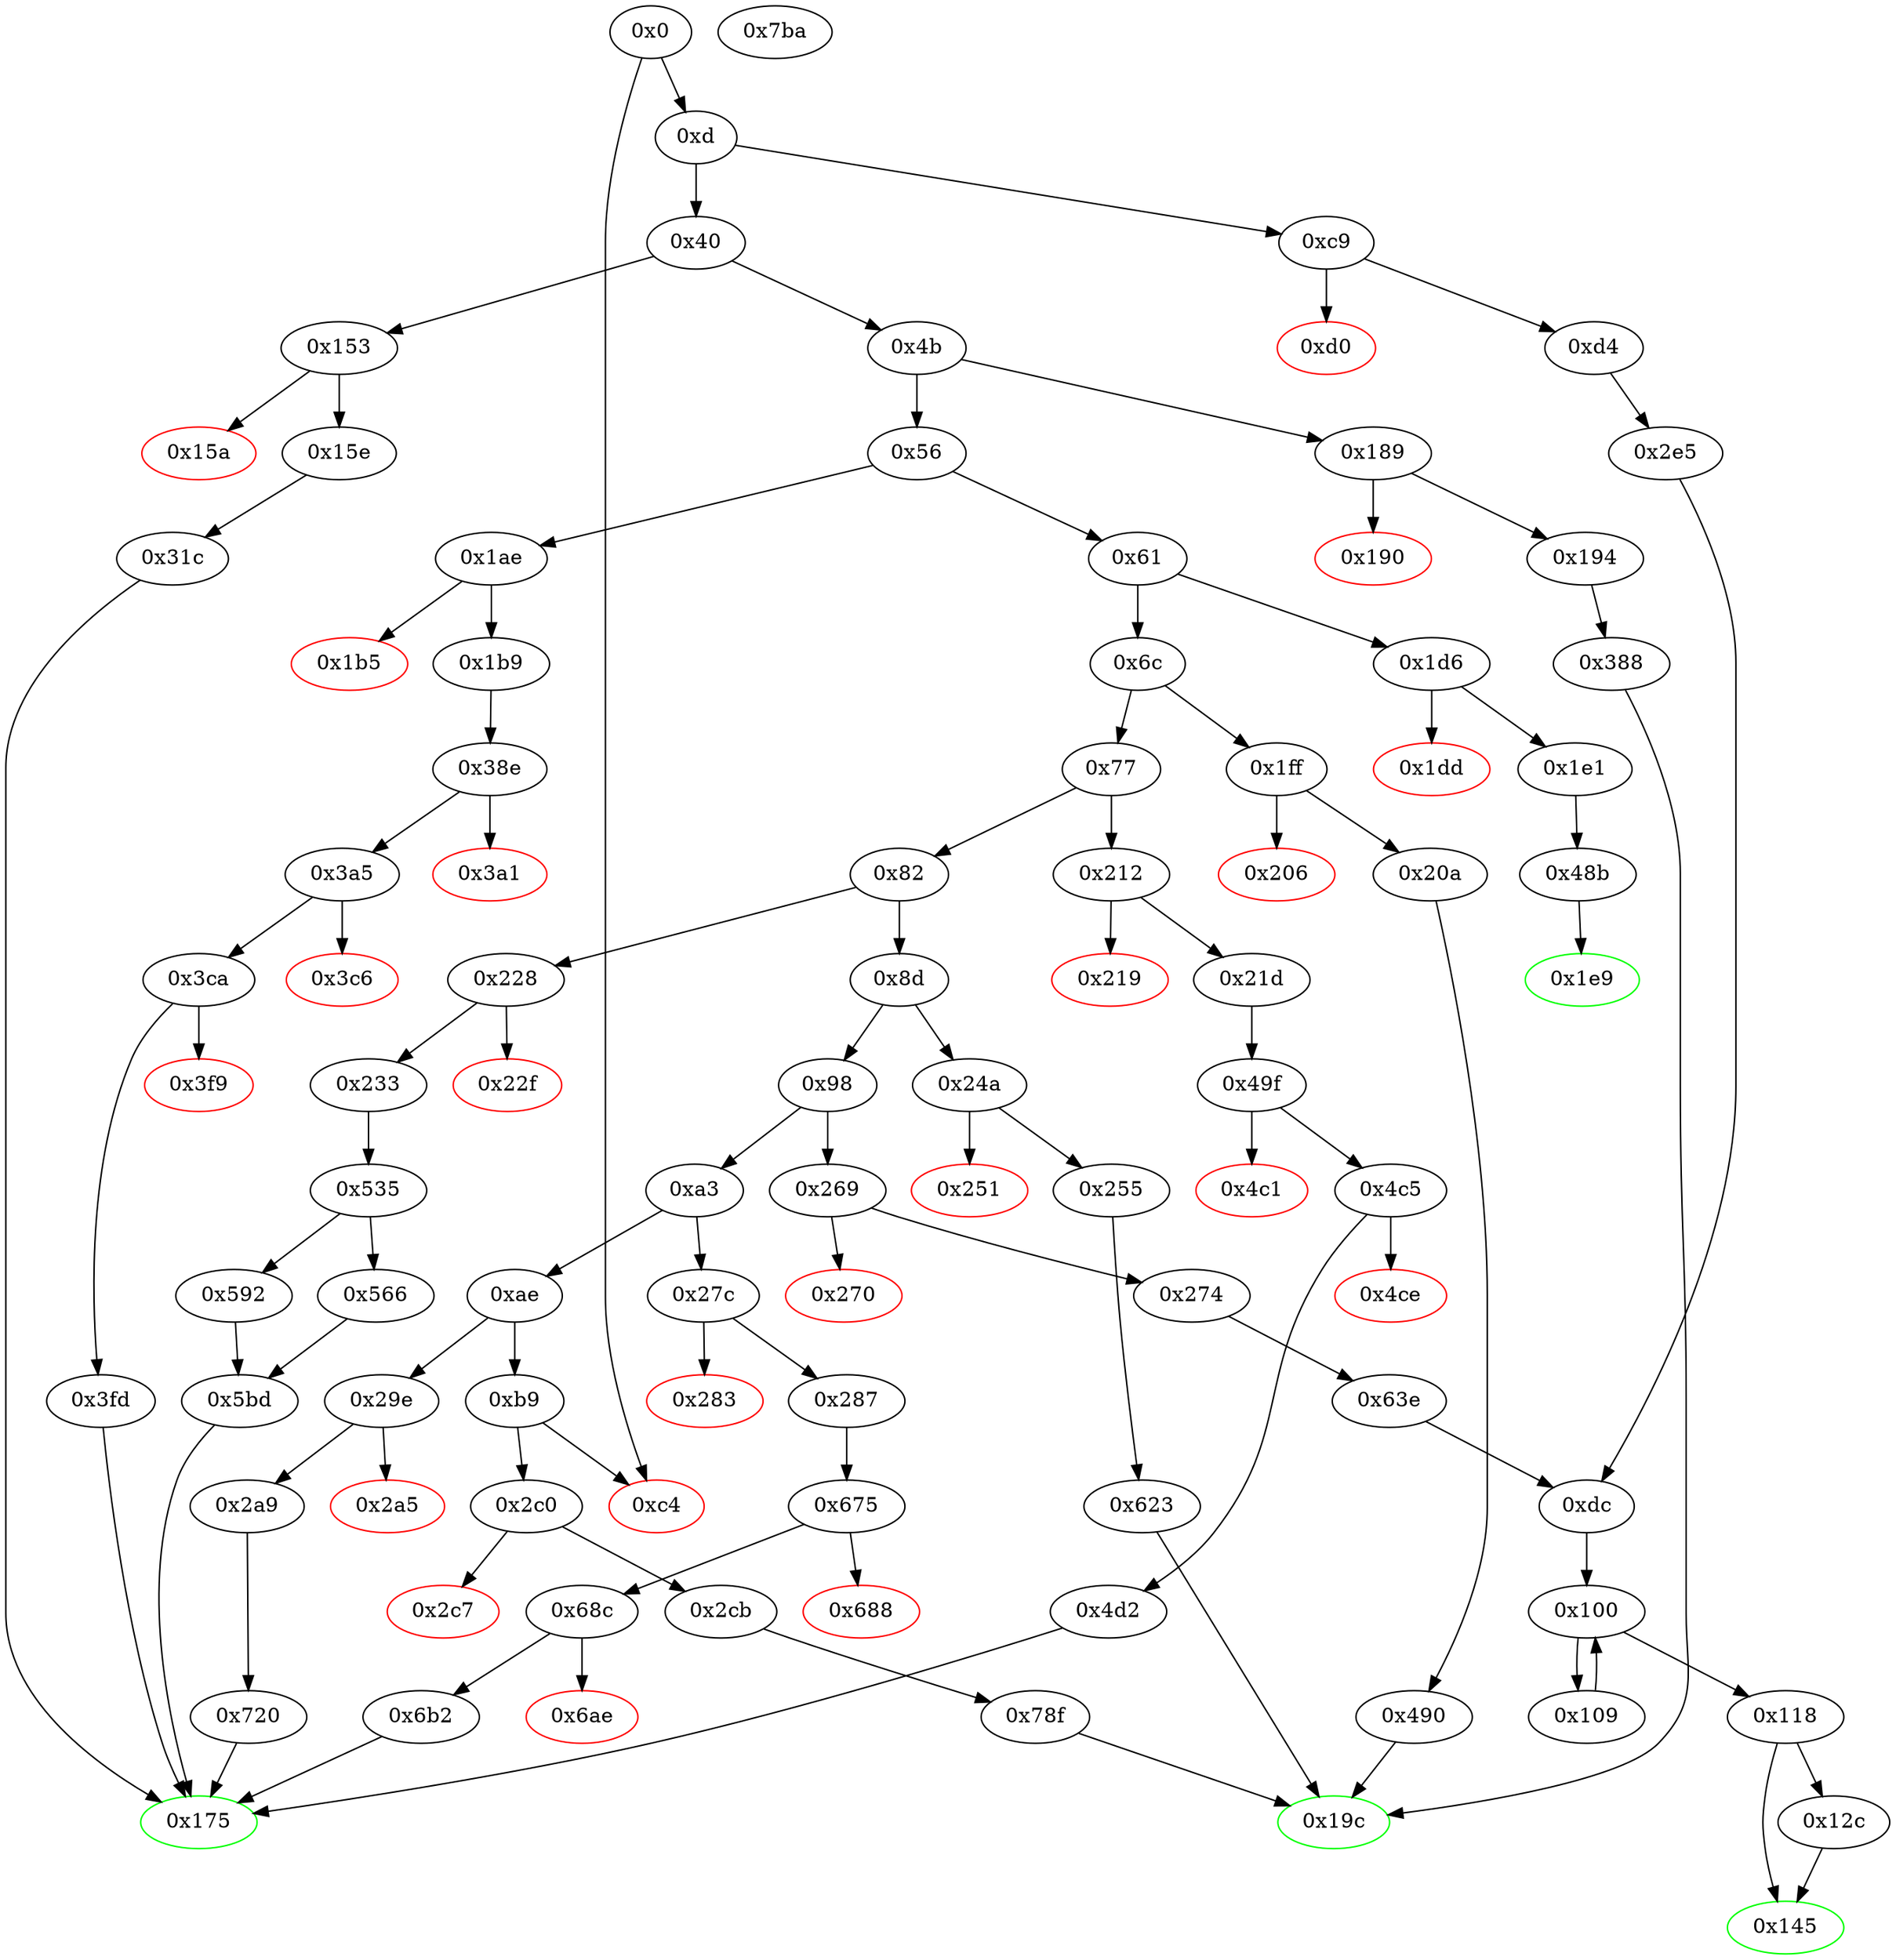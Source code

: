strict digraph "" {
"0xd4" [fillcolor=white, id="0xd4", style=filled, tooltip="Block 0xd4\n[0xd4:0xdb]\n---\nPredecessors: [0xc9]\nSuccessors: [0x2e5]\n---\n0xd4 JUMPDEST\n0xd5 PUSH2 0xdc\n0xd8 PUSH2 0x2e5\n0xdb JUMP\n---\n0xd4: JUMPDEST \n0xd5: V56 = 0xdc\n0xd8: V57 = 0x2e5\n0xdb: JUMP 0x2e5\n---\nEntry stack: [V11]\nStack pops: 0\nStack additions: [0xdc]\nExit stack: [V11, 0xdc]\n\nDef sites:\nV11: {0xd.0x34}\n"];
"0x40" [fillcolor=white, id="0x40", style=filled, tooltip="Block 0x40\n[0x40:0x4a]\n---\nPredecessors: [0xd]\nSuccessors: [0x4b, 0x153]\n---\n0x40 DUP1\n0x41 PUSH4 0x95ea7b3\n0x46 EQ\n0x47 PUSH2 0x153\n0x4a JUMPI\n---\n0x41: V15 = 0x95ea7b3\n0x46: V16 = EQ 0x95ea7b3 V11\n0x47: V17 = 0x153\n0x4a: JUMPI 0x153 V16\n---\nEntry stack: [V11]\nStack pops: 1\nStack additions: [S0]\nExit stack: [V11]\n\nDef sites:\nV11: {0xd.0x34}\n"];
"0x233" [fillcolor=white, id="0x233", style=filled, tooltip="Block 0x233\n[0x233:0x249]\n---\nPredecessors: [0x228]\nSuccessors: [0x535]\n---\n0x233 JUMPDEST\n0x234 PUSH2 0x175\n0x237 PUSH1 0x1\n0x239 PUSH1 0xa0\n0x23b PUSH1 0x2\n0x23d EXP\n0x23e SUB\n0x23f PUSH1 0x4\n0x241 CALLDATALOAD\n0x242 AND\n0x243 PUSH1 0x24\n0x245 CALLDATALOAD\n0x246 PUSH2 0x535\n0x249 JUMP\n---\n0x233: JUMPDEST \n0x234: V188 = 0x175\n0x237: V189 = 0x1\n0x239: V190 = 0xa0\n0x23b: V191 = 0x2\n0x23d: V192 = EXP 0x2 0xa0\n0x23e: V193 = SUB 0x10000000000000000000000000000000000000000 0x1\n0x23f: V194 = 0x4\n0x241: V195 = CALLDATALOAD 0x4\n0x242: V196 = AND V195 0xffffffffffffffffffffffffffffffffffffffff\n0x243: V197 = 0x24\n0x245: V198 = CALLDATALOAD 0x24\n0x246: V199 = 0x535\n0x249: JUMP 0x535\n---\nEntry stack: [V11]\nStack pops: 0\nStack additions: [0x175, V196, V198]\nExit stack: [V11, 0x175, V196, V198]\n\nDef sites:\nV11: {0xd.0x34}\n"];
"0x2c7" [color=red, fillcolor=white, id="0x2c7", style=filled, tooltip="Block 0x2c7\n[0x2c7:0x2ca]\n---\nPredecessors: [0x2c0]\nSuccessors: []\n---\n0x2c7 PUSH1 0x0\n0x2c9 DUP1\n0x2ca REVERT\n---\n0x2c7: V255 = 0x0\n0x2ca: REVERT 0x0 0x0\n---\nEntry stack: [V11]\nStack pops: 0\nStack additions: []\nExit stack: [V11]\n\nDef sites:\nV11: {0xd.0x34}\n"];
"0x78f" [fillcolor=white, id="0x78f", style=filled, tooltip="Block 0x78f\n[0x78f:0x7b9]\n---\nPredecessors: [0x2cb]\nSuccessors: [0x19c]\n---\n0x78f JUMPDEST\n0x790 PUSH1 0x1\n0x792 PUSH1 0xa0\n0x794 PUSH1 0x2\n0x796 EXP\n0x797 SUB\n0x798 SWAP2\n0x799 DUP3\n0x79a AND\n0x79b PUSH1 0x0\n0x79d SWAP1\n0x79e DUP2\n0x79f MSTORE\n0x7a0 PUSH1 0x2\n0x7a2 PUSH1 0x20\n0x7a4 SWAP1\n0x7a5 DUP2\n0x7a6 MSTORE\n0x7a7 PUSH1 0x40\n0x7a9 DUP1\n0x7aa DUP4\n0x7ab SHA3\n0x7ac SWAP4\n0x7ad SWAP1\n0x7ae SWAP5\n0x7af AND\n0x7b0 DUP3\n0x7b1 MSTORE\n0x7b2 SWAP2\n0x7b3 SWAP1\n0x7b4 SWAP2\n0x7b5 MSTORE\n0x7b6 SHA3\n0x7b7 SLOAD\n0x7b8 SWAP1\n0x7b9 JUMP\n---\n0x78f: JUMPDEST \n0x790: V595 = 0x1\n0x792: V596 = 0xa0\n0x794: V597 = 0x2\n0x796: V598 = EXP 0x2 0xa0\n0x797: V599 = SUB 0x10000000000000000000000000000000000000000 0x1\n0x79a: V600 = AND 0xffffffffffffffffffffffffffffffffffffffff V264\n0x79b: V601 = 0x0\n0x79f: M[0x0] = V600\n0x7a0: V602 = 0x2\n0x7a2: V603 = 0x20\n0x7a6: M[0x20] = 0x2\n0x7a7: V604 = 0x40\n0x7ab: V605 = SHA3 0x0 0x40\n0x7af: V606 = AND 0xffffffffffffffffffffffffffffffffffffffff V267\n0x7b1: M[0x0] = V606\n0x7b5: M[0x20] = V605\n0x7b6: V607 = SHA3 0x0 0x40\n0x7b7: V608 = S[V607]\n0x7b9: JUMP 0x19c\n---\nEntry stack: [V11, 0x19c, V264, V267]\nStack pops: 3\nStack additions: [V608]\nExit stack: [V11, V608]\n\nDef sites:\nV11: {0xd.0x34}\n0x19c: {0x2cb.0x2cc}\nV264: {0x2cb.0x2db}\nV267: {0x2cb.0x2e0}\n"];
"0xd" [fillcolor=white, id="0xd", style=filled, tooltip="Block 0xd\n[0xd:0x3f]\n---\nPredecessors: [0x0]\nSuccessors: [0x40, 0xc9]\n---\n0xd PUSH4 0xffffffff\n0x12 PUSH29 0x100000000000000000000000000000000000000000000000000000000\n0x30 PUSH1 0x0\n0x32 CALLDATALOAD\n0x33 DIV\n0x34 AND\n0x35 PUSH4 0x6fdde03\n0x3a DUP2\n0x3b EQ\n0x3c PUSH2 0xc9\n0x3f JUMPI\n---\n0xd: V6 = 0xffffffff\n0x12: V7 = 0x100000000000000000000000000000000000000000000000000000000\n0x30: V8 = 0x0\n0x32: V9 = CALLDATALOAD 0x0\n0x33: V10 = DIV V9 0x100000000000000000000000000000000000000000000000000000000\n0x34: V11 = AND V10 0xffffffff\n0x35: V12 = 0x6fdde03\n0x3b: V13 = EQ V11 0x6fdde03\n0x3c: V14 = 0xc9\n0x3f: JUMPI 0xc9 V13\n---\nEntry stack: []\nStack pops: 0\nStack additions: [V11]\nExit stack: [V11]\n\nDef sites:\n"];
"0x31c" [fillcolor=white, id="0x31c", style=filled, tooltip="Block 0x31c\n[0x31c:0x387]\n---\nPredecessors: [0x15e]\nSuccessors: [0x175]\n---\n0x31c JUMPDEST\n0x31d PUSH1 0x1\n0x31f PUSH1 0xa0\n0x321 PUSH1 0x2\n0x323 EXP\n0x324 SUB\n0x325 CALLER\n0x326 DUP2\n0x327 AND\n0x328 PUSH1 0x0\n0x32a DUP2\n0x32b DUP2\n0x32c MSTORE\n0x32d PUSH1 0x2\n0x32f PUSH1 0x20\n0x331 SWAP1\n0x332 DUP2\n0x333 MSTORE\n0x334 PUSH1 0x40\n0x336 DUP1\n0x337 DUP4\n0x338 SHA3\n0x339 SWAP5\n0x33a DUP8\n0x33b AND\n0x33c DUP1\n0x33d DUP5\n0x33e MSTORE\n0x33f SWAP5\n0x340 SWAP1\n0x341 SWAP2\n0x342 MSTORE\n0x343 DUP1\n0x344 DUP3\n0x345 SHA3\n0x346 DUP6\n0x347 SWAP1\n0x348 SSTORE\n0x349 SWAP1\n0x34a SWAP3\n0x34b SWAP2\n0x34c SWAP1\n0x34d PUSH32 0x8c5be1e5ebec7d5bd14f71427d1e84f3dd0314c0f7b2291e5b200ac8c7c3b925\n0x36e SWAP1\n0x36f DUP6\n0x370 SWAP1\n0x371 MLOAD\n0x372 SWAP1\n0x373 DUP2\n0x374 MSTORE\n0x375 PUSH1 0x20\n0x377 ADD\n0x378 PUSH1 0x40\n0x37a MLOAD\n0x37b DUP1\n0x37c SWAP2\n0x37d SUB\n0x37e SWAP1\n0x37f LOG3\n0x380 POP\n0x381 PUSH1 0x1\n0x383 SWAP3\n0x384 SWAP2\n0x385 POP\n0x386 POP\n0x387 JUMP\n---\n0x31c: JUMPDEST \n0x31d: V277 = 0x1\n0x31f: V278 = 0xa0\n0x321: V279 = 0x2\n0x323: V280 = EXP 0x2 0xa0\n0x324: V281 = SUB 0x10000000000000000000000000000000000000000 0x1\n0x325: V282 = CALLER\n0x327: V283 = AND 0xffffffffffffffffffffffffffffffffffffffff V282\n0x328: V284 = 0x0\n0x32c: M[0x0] = V283\n0x32d: V285 = 0x2\n0x32f: V286 = 0x20\n0x333: M[0x20] = 0x2\n0x334: V287 = 0x40\n0x338: V288 = SHA3 0x0 0x40\n0x33b: V289 = AND V110 0xffffffffffffffffffffffffffffffffffffffff\n0x33e: M[0x0] = V289\n0x342: M[0x20] = V288\n0x345: V290 = SHA3 0x0 0x40\n0x348: S[V290] = V112\n0x34d: V291 = 0x8c5be1e5ebec7d5bd14f71427d1e84f3dd0314c0f7b2291e5b200ac8c7c3b925\n0x371: V292 = M[0x40]\n0x374: M[V292] = V112\n0x375: V293 = 0x20\n0x377: V294 = ADD 0x20 V292\n0x378: V295 = 0x40\n0x37a: V296 = M[0x40]\n0x37d: V297 = SUB V294 V296\n0x37f: LOG V296 V297 0x8c5be1e5ebec7d5bd14f71427d1e84f3dd0314c0f7b2291e5b200ac8c7c3b925 V283 V289\n0x381: V298 = 0x1\n0x387: JUMP 0x175\n---\nEntry stack: [V11, 0x175, V110, V112]\nStack pops: 3\nStack additions: [0x1]\nExit stack: [V11, 0x1]\n\nDef sites:\nV11: {0xd.0x34}\n0x175: {0x15e.0x15f}\nV110: {0x15e.0x16d}\nV112: {0x15e.0x170}\n"];
"0x255" [fillcolor=white, id="0x255", style=filled, tooltip="Block 0x255\n[0x255:0x268]\n---\nPredecessors: [0x24a]\nSuccessors: [0x623]\n---\n0x255 JUMPDEST\n0x256 PUSH2 0x19c\n0x259 PUSH1 0x1\n0x25b PUSH1 0xa0\n0x25d PUSH1 0x2\n0x25f EXP\n0x260 SUB\n0x261 PUSH1 0x4\n0x263 CALLDATALOAD\n0x264 AND\n0x265 PUSH2 0x623\n0x268 JUMP\n---\n0x255: JUMPDEST \n0x256: V204 = 0x19c\n0x259: V205 = 0x1\n0x25b: V206 = 0xa0\n0x25d: V207 = 0x2\n0x25f: V208 = EXP 0x2 0xa0\n0x260: V209 = SUB 0x10000000000000000000000000000000000000000 0x1\n0x261: V210 = 0x4\n0x263: V211 = CALLDATALOAD 0x4\n0x264: V212 = AND V211 0xffffffffffffffffffffffffffffffffffffffff\n0x265: V213 = 0x623\n0x268: JUMP 0x623\n---\nEntry stack: [V11]\nStack pops: 0\nStack additions: [0x19c, V212]\nExit stack: [V11, 0x19c, V212]\n\nDef sites:\nV11: {0xd.0x34}\n"];
"0x100" [fillcolor=white, id="0x100", style=filled, tooltip="Block 0x100\n[0x100:0x108]\n---\nPredecessors: [0xdc, 0x109]\nSuccessors: [0x109, 0x118]\n---\n0x100 JUMPDEST\n0x101 DUP4\n0x102 DUP2\n0x103 LT\n0x104 ISZERO\n0x105 PUSH2 0x118\n0x108 JUMPI\n---\n0x100: JUMPDEST \n0x103: V69 = LT S0 V65\n0x104: V70 = ISZERO V69\n0x105: V71 = 0x118\n0x108: JUMPI 0x118 V70\n---\nEntry stack: [V11, 0xdc, S9, V59, V59, V64, V67, V65, V65, V64, V67, S0]\nStack pops: 4\nStack additions: [S3, S2, S1, S0]\nExit stack: [V11, 0xdc, S9, V59, V59, V64, V67, V65, V65, V64, V67, S0]\n\nDef sites:\nV11: {0xd.0x34}\n0xdc: {0xd4.0xd5, 0x274.0x275}\nS9: {0x2e5.0x2e9, 0x63e.0x642}\nV59: {0xdc.0xdf}\nV59: {0xdc.0xdf}\nV64: {0xdc.0xf1}\nV67: {0xdc.0xf9}\nV65: {0xdc.0xf5}\nV65: {0xdc.0xf5}\nV64: {0xdc.0xf1}\nV67: {0xdc.0xf9}\nS0: {0x109.0x113, 0xdc.0xfe}\n"];
"0x1e9" [color=green, fillcolor=white, id="0x1e9", style=filled, tooltip="Block 0x1e9\n[0x1e9:0x1fe]\n---\nPredecessors: [0x48b]\nSuccessors: []\n---\n0x1e9 JUMPDEST\n0x1ea PUSH1 0x40\n0x1ec MLOAD\n0x1ed PUSH1 0xff\n0x1ef SWAP1\n0x1f0 SWAP2\n0x1f1 AND\n0x1f2 DUP2\n0x1f3 MSTORE\n0x1f4 PUSH1 0x20\n0x1f6 ADD\n0x1f7 PUSH1 0x40\n0x1f9 MLOAD\n0x1fa DUP1\n0x1fb SWAP2\n0x1fc SUB\n0x1fd SWAP1\n0x1fe RETURN\n---\n0x1e9: JUMPDEST \n0x1ea: V161 = 0x40\n0x1ec: V162 = M[0x40]\n0x1ed: V163 = 0xff\n0x1f1: V164 = AND 0x12 0xff\n0x1f3: M[V162] = 0x12\n0x1f4: V165 = 0x20\n0x1f6: V166 = ADD 0x20 V162\n0x1f7: V167 = 0x40\n0x1f9: V168 = M[0x40]\n0x1fc: V169 = SUB V166 V168\n0x1fe: RETURN V168 V169\n---\nEntry stack: [V11, 0x1e9, 0x12]\nStack pops: 1\nStack additions: []\nExit stack: [V11, 0x1e9]\n\nDef sites:\nV11: {0xd.0x34}\n0x1e9: {0x1e1.0x1e2}\n0x12: {0x48b.0x48c}\n"];
"0x2cb" [fillcolor=white, id="0x2cb", style=filled, tooltip="Block 0x2cb\n[0x2cb:0x2e4]\n---\nPredecessors: [0x2c0]\nSuccessors: [0x78f]\n---\n0x2cb JUMPDEST\n0x2cc PUSH2 0x19c\n0x2cf PUSH1 0x1\n0x2d1 PUSH1 0xa0\n0x2d3 PUSH1 0x2\n0x2d5 EXP\n0x2d6 SUB\n0x2d7 PUSH1 0x4\n0x2d9 CALLDATALOAD\n0x2da DUP2\n0x2db AND\n0x2dc SWAP1\n0x2dd PUSH1 0x24\n0x2df CALLDATALOAD\n0x2e0 AND\n0x2e1 PUSH2 0x78f\n0x2e4 JUMP\n---\n0x2cb: JUMPDEST \n0x2cc: V256 = 0x19c\n0x2cf: V257 = 0x1\n0x2d1: V258 = 0xa0\n0x2d3: V259 = 0x2\n0x2d5: V260 = EXP 0x2 0xa0\n0x2d6: V261 = SUB 0x10000000000000000000000000000000000000000 0x1\n0x2d7: V262 = 0x4\n0x2d9: V263 = CALLDATALOAD 0x4\n0x2db: V264 = AND 0xffffffffffffffffffffffffffffffffffffffff V263\n0x2dd: V265 = 0x24\n0x2df: V266 = CALLDATALOAD 0x24\n0x2e0: V267 = AND V266 0xffffffffffffffffffffffffffffffffffffffff\n0x2e1: V268 = 0x78f\n0x2e4: JUMP 0x78f\n---\nEntry stack: [V11]\nStack pops: 0\nStack additions: [0x19c, V264, V267]\nExit stack: [V11, 0x19c, V264, V267]\n\nDef sites:\nV11: {0xd.0x34}\n"];
"0x206" [color=red, fillcolor=white, id="0x206", style=filled, tooltip="Block 0x206\n[0x206:0x209]\n---\nPredecessors: [0x1ff]\nSuccessors: []\n---\n0x206 PUSH1 0x0\n0x208 DUP1\n0x209 REVERT\n---\n0x206: V173 = 0x0\n0x209: REVERT 0x0 0x0\n---\nEntry stack: [V11]\nStack pops: 0\nStack additions: []\nExit stack: [V11]\n\nDef sites:\nV11: {0xd.0x34}\n"];
"0x6ae" [color=red, fillcolor=white, id="0x6ae", style=filled, tooltip="Block 0x6ae\n[0x6ae:0x6b1]\n---\nPredecessors: [0x68c]\nSuccessors: []\n---\n0x6ae PUSH1 0x0\n0x6b0 DUP1\n0x6b1 REVERT\n---\n0x6ae: V544 = 0x0\n0x6b1: REVERT 0x0 0x0\n---\nEntry stack: [V11, 0x175, V232, V234, 0x0]\nStack pops: 0\nStack additions: []\nExit stack: [V11, 0x175, V232, V234, 0x0]\n\nDef sites:\nV11: {0xd.0x34}\n0x175: {0x287.0x288}\nV232: {0x287.0x296}\nV234: {0x287.0x299}\n0x0: {0x675.0x676}\n"];
"0x3a1" [color=red, fillcolor=white, id="0x3a1", style=filled, tooltip="Block 0x3a1\n[0x3a1:0x3a4]\n---\nPredecessors: [0x38e]\nSuccessors: []\n---\n0x3a1 PUSH1 0x0\n0x3a3 DUP1\n0x3a4 REVERT\n---\n0x3a1: V311 = 0x0\n0x3a4: REVERT 0x0 0x0\n---\nEntry stack: [V11, 0x175, V148, V151, V153, 0x0]\nStack pops: 0\nStack additions: []\nExit stack: [V11, 0x175, V148, V151, V153, 0x0]\n\nDef sites:\nV11: {0xd.0x34}\n0x175: {0x1b9.0x1ba}\nV148: {0x1b9.0x1c9}\nV151: {0x1b9.0x1ce}\nV153: {0x1b9.0x1d1}\n0x0: {0x38e.0x38f}\n"];
"0x228" [fillcolor=white, id="0x228", style=filled, tooltip="Block 0x228\n[0x228:0x22e]\n---\nPredecessors: [0x82]\nSuccessors: [0x22f, 0x233]\n---\n0x228 JUMPDEST\n0x229 CALLVALUE\n0x22a ISZERO\n0x22b PUSH2 0x233\n0x22e JUMPI\n---\n0x228: JUMPDEST \n0x229: V184 = CALLVALUE\n0x22a: V185 = ISZERO V184\n0x22b: V186 = 0x233\n0x22e: JUMPI 0x233 V185\n---\nEntry stack: [V11]\nStack pops: 0\nStack additions: []\nExit stack: [V11]\n\nDef sites:\nV11: {0xd.0x34}\n"];
"0x287" [fillcolor=white, id="0x287", style=filled, tooltip="Block 0x287\n[0x287:0x29d]\n---\nPredecessors: [0x27c]\nSuccessors: [0x675]\n---\n0x287 JUMPDEST\n0x288 PUSH2 0x175\n0x28b PUSH1 0x1\n0x28d PUSH1 0xa0\n0x28f PUSH1 0x2\n0x291 EXP\n0x292 SUB\n0x293 PUSH1 0x4\n0x295 CALLDATALOAD\n0x296 AND\n0x297 PUSH1 0x24\n0x299 CALLDATALOAD\n0x29a PUSH2 0x675\n0x29d JUMP\n---\n0x287: JUMPDEST \n0x288: V224 = 0x175\n0x28b: V225 = 0x1\n0x28d: V226 = 0xa0\n0x28f: V227 = 0x2\n0x291: V228 = EXP 0x2 0xa0\n0x292: V229 = SUB 0x10000000000000000000000000000000000000000 0x1\n0x293: V230 = 0x4\n0x295: V231 = CALLDATALOAD 0x4\n0x296: V232 = AND V231 0xffffffffffffffffffffffffffffffffffffffff\n0x297: V233 = 0x24\n0x299: V234 = CALLDATALOAD 0x24\n0x29a: V235 = 0x675\n0x29d: JUMP 0x675\n---\nEntry stack: [V11]\nStack pops: 0\nStack additions: [0x175, V232, V234]\nExit stack: [V11, 0x175, V232, V234]\n\nDef sites:\nV11: {0xd.0x34}\n"];
"0x56" [fillcolor=white, id="0x56", style=filled, tooltip="Block 0x56\n[0x56:0x60]\n---\nPredecessors: [0x4b]\nSuccessors: [0x61, 0x1ae]\n---\n0x56 DUP1\n0x57 PUSH4 0x23b872dd\n0x5c EQ\n0x5d PUSH2 0x1ae\n0x60 JUMPI\n---\n0x57: V21 = 0x23b872dd\n0x5c: V22 = EQ 0x23b872dd V11\n0x5d: V23 = 0x1ae\n0x60: JUMPI 0x1ae V22\n---\nEntry stack: [V11]\nStack pops: 1\nStack additions: [S0]\nExit stack: [V11]\n\nDef sites:\nV11: {0xd.0x34}\n"];
"0x1ff" [fillcolor=white, id="0x1ff", style=filled, tooltip="Block 0x1ff\n[0x1ff:0x205]\n---\nPredecessors: [0x6c]\nSuccessors: [0x206, 0x20a]\n---\n0x1ff JUMPDEST\n0x200 CALLVALUE\n0x201 ISZERO\n0x202 PUSH2 0x20a\n0x205 JUMPI\n---\n0x1ff: JUMPDEST \n0x200: V170 = CALLVALUE\n0x201: V171 = ISZERO V170\n0x202: V172 = 0x20a\n0x205: JUMPI 0x20a V171\n---\nEntry stack: [V11]\nStack pops: 0\nStack additions: []\nExit stack: [V11]\n\nDef sites:\nV11: {0xd.0x34}\n"];
"0x251" [color=red, fillcolor=white, id="0x251", style=filled, tooltip="Block 0x251\n[0x251:0x254]\n---\nPredecessors: [0x24a]\nSuccessors: []\n---\n0x251 PUSH1 0x0\n0x253 DUP1\n0x254 REVERT\n---\n0x251: V203 = 0x0\n0x254: REVERT 0x0 0x0\n---\nEntry stack: [V11]\nStack pops: 0\nStack additions: []\nExit stack: [V11]\n\nDef sites:\nV11: {0xd.0x34}\n"];
"0x109" [fillcolor=white, id="0x109", style=filled, tooltip="Block 0x109\n[0x109:0x117]\n---\nPredecessors: [0x100]\nSuccessors: [0x100]\n---\n0x109 DUP1\n0x10a DUP3\n0x10b ADD\n0x10c MLOAD\n0x10d DUP4\n0x10e DUP3\n0x10f ADD\n0x110 MSTORE\n0x111 PUSH1 0x20\n0x113 ADD\n0x114 PUSH2 0x100\n0x117 JUMP\n---\n0x10b: V72 = ADD V67 S0\n0x10c: V73 = M[V72]\n0x10f: V74 = ADD S0 V64\n0x110: M[V74] = V73\n0x111: V75 = 0x20\n0x113: V76 = ADD 0x20 S0\n0x114: V77 = 0x100\n0x117: JUMP 0x100\n---\nEntry stack: [V11, 0xdc, S9, V59, V59, V64, V67, V65, V65, V64, V67, S0]\nStack pops: 3\nStack additions: [S2, S1, V76]\nExit stack: [V11, 0xdc, S9, V59, V59, V64, V67, V65, V65, V64, V67, V76]\n\nDef sites:\nV11: {0xd.0x34}\n0xdc: {0xd4.0xd5, 0x274.0x275}\nS9: {0x2e5.0x2e9, 0x63e.0x642}\nV59: {0xdc.0xdf}\nV59: {0xdc.0xdf}\nV64: {0xdc.0xf1}\nV67: {0xdc.0xf9}\nV65: {0xdc.0xf5}\nV65: {0xdc.0xf5}\nV64: {0xdc.0xf1}\nV67: {0xdc.0xf9}\nS0: {0x109.0x113, 0xdc.0xfe}\n"];
"0x29e" [fillcolor=white, id="0x29e", style=filled, tooltip="Block 0x29e\n[0x29e:0x2a4]\n---\nPredecessors: [0xae]\nSuccessors: [0x2a5, 0x2a9]\n---\n0x29e JUMPDEST\n0x29f CALLVALUE\n0x2a0 ISZERO\n0x2a1 PUSH2 0x2a9\n0x2a4 JUMPI\n---\n0x29e: JUMPDEST \n0x29f: V236 = CALLVALUE\n0x2a0: V237 = ISZERO V236\n0x2a1: V238 = 0x2a9\n0x2a4: JUMPI 0x2a9 V237\n---\nEntry stack: [V11]\nStack pops: 0\nStack additions: []\nExit stack: [V11]\n\nDef sites:\nV11: {0xd.0x34}\n"];
"0x77" [fillcolor=white, id="0x77", style=filled, tooltip="Block 0x77\n[0x77:0x81]\n---\nPredecessors: [0x6c]\nSuccessors: [0x82, 0x212]\n---\n0x77 DUP1\n0x78 PUSH4 0x42966c68\n0x7d EQ\n0x7e PUSH2 0x212\n0x81 JUMPI\n---\n0x78: V30 = 0x42966c68\n0x7d: V31 = EQ 0x42966c68 V11\n0x7e: V32 = 0x212\n0x81: JUMPI 0x212 V31\n---\nEntry stack: [V11]\nStack pops: 1\nStack additions: [S0]\nExit stack: [V11]\n\nDef sites:\nV11: {0xd.0x34}\n"];
"0x2a5" [color=red, fillcolor=white, id="0x2a5", style=filled, tooltip="Block 0x2a5\n[0x2a5:0x2a8]\n---\nPredecessors: [0x29e]\nSuccessors: []\n---\n0x2a5 PUSH1 0x0\n0x2a7 DUP1\n0x2a8 REVERT\n---\n0x2a5: V239 = 0x0\n0x2a8: REVERT 0x0 0x0\n---\nEntry stack: [V11]\nStack pops: 0\nStack additions: []\nExit stack: [V11]\n\nDef sites:\nV11: {0xd.0x34}\n"];
"0x22f" [color=red, fillcolor=white, id="0x22f", style=filled, tooltip="Block 0x22f\n[0x22f:0x232]\n---\nPredecessors: [0x228]\nSuccessors: []\n---\n0x22f PUSH1 0x0\n0x231 DUP1\n0x232 REVERT\n---\n0x22f: V187 = 0x0\n0x232: REVERT 0x0 0x0\n---\nEntry stack: [V11]\nStack pops: 0\nStack additions: []\nExit stack: [V11]\n\nDef sites:\nV11: {0xd.0x34}\n"];
"0x4c5" [fillcolor=white, id="0x4c5", style=filled, tooltip="Block 0x4c5\n[0x4c5:0x4cd]\n---\nPredecessors: [0x49f]\nSuccessors: [0x4ce, 0x4d2]\n---\n0x4c5 JUMPDEST\n0x4c6 PUSH1 0x0\n0x4c8 DUP3\n0x4c9 GT\n0x4ca PUSH2 0x4d2\n0x4cd JUMPI\n---\n0x4c5: JUMPDEST \n0x4c6: V398 = 0x0\n0x4c9: V399 = GT V182 0x0\n0x4ca: V400 = 0x4d2\n0x4cd: JUMPI 0x4d2 V399\n---\nEntry stack: [V11, 0x175, V182, 0x0]\nStack pops: 2\nStack additions: [S1, S0]\nExit stack: [V11, 0x175, V182, 0x0]\n\nDef sites:\nV11: {0xd.0x34}\n0x175: {0x21d.0x21e}\nV182: {0x21d.0x223}\n0x0: {0x49f.0x4aa}\n"];
"0x1b9" [fillcolor=white, id="0x1b9", style=filled, tooltip="Block 0x1b9\n[0x1b9:0x1d5]\n---\nPredecessors: [0x1ae]\nSuccessors: [0x38e]\n---\n0x1b9 JUMPDEST\n0x1ba PUSH2 0x175\n0x1bd PUSH1 0x1\n0x1bf PUSH1 0xa0\n0x1c1 PUSH1 0x2\n0x1c3 EXP\n0x1c4 SUB\n0x1c5 PUSH1 0x4\n0x1c7 CALLDATALOAD\n0x1c8 DUP2\n0x1c9 AND\n0x1ca SWAP1\n0x1cb PUSH1 0x24\n0x1cd CALLDATALOAD\n0x1ce AND\n0x1cf PUSH1 0x44\n0x1d1 CALLDATALOAD\n0x1d2 PUSH2 0x38e\n0x1d5 JUMP\n---\n0x1b9: JUMPDEST \n0x1ba: V140 = 0x175\n0x1bd: V141 = 0x1\n0x1bf: V142 = 0xa0\n0x1c1: V143 = 0x2\n0x1c3: V144 = EXP 0x2 0xa0\n0x1c4: V145 = SUB 0x10000000000000000000000000000000000000000 0x1\n0x1c5: V146 = 0x4\n0x1c7: V147 = CALLDATALOAD 0x4\n0x1c9: V148 = AND 0xffffffffffffffffffffffffffffffffffffffff V147\n0x1cb: V149 = 0x24\n0x1cd: V150 = CALLDATALOAD 0x24\n0x1ce: V151 = AND V150 0xffffffffffffffffffffffffffffffffffffffff\n0x1cf: V152 = 0x44\n0x1d1: V153 = CALLDATALOAD 0x44\n0x1d2: V154 = 0x38e\n0x1d5: JUMP 0x38e\n---\nEntry stack: [V11]\nStack pops: 0\nStack additions: [0x175, V148, V151, V153]\nExit stack: [V11, 0x175, V148, V151, V153]\n\nDef sites:\nV11: {0xd.0x34}\n"];
"0x283" [color=red, fillcolor=white, id="0x283", style=filled, tooltip="Block 0x283\n[0x283:0x286]\n---\nPredecessors: [0x27c]\nSuccessors: []\n---\n0x283 PUSH1 0x0\n0x285 DUP1\n0x286 REVERT\n---\n0x283: V223 = 0x0\n0x286: REVERT 0x0 0x0\n---\nEntry stack: [V11]\nStack pops: 0\nStack additions: []\nExit stack: [V11]\n\nDef sites:\nV11: {0xd.0x34}\n"];
"0x24a" [fillcolor=white, id="0x24a", style=filled, tooltip="Block 0x24a\n[0x24a:0x250]\n---\nPredecessors: [0x8d]\nSuccessors: [0x251, 0x255]\n---\n0x24a JUMPDEST\n0x24b CALLVALUE\n0x24c ISZERO\n0x24d PUSH2 0x255\n0x250 JUMPI\n---\n0x24a: JUMPDEST \n0x24b: V200 = CALLVALUE\n0x24c: V201 = ISZERO V200\n0x24d: V202 = 0x255\n0x250: JUMPI 0x255 V201\n---\nEntry stack: [V11]\nStack pops: 0\nStack additions: []\nExit stack: [V11]\n\nDef sites:\nV11: {0xd.0x34}\n"];
"0x1e1" [fillcolor=white, id="0x1e1", style=filled, tooltip="Block 0x1e1\n[0x1e1:0x1e8]\n---\nPredecessors: [0x1d6]\nSuccessors: [0x48b]\n---\n0x1e1 JUMPDEST\n0x1e2 PUSH2 0x1e9\n0x1e5 PUSH2 0x48b\n0x1e8 JUMP\n---\n0x1e1: JUMPDEST \n0x1e2: V159 = 0x1e9\n0x1e5: V160 = 0x48b\n0x1e8: JUMP 0x48b\n---\nEntry stack: [V11]\nStack pops: 0\nStack additions: [0x1e9]\nExit stack: [V11, 0x1e9]\n\nDef sites:\nV11: {0xd.0x34}\n"];
"0x3a5" [fillcolor=white, id="0x3a5", style=filled, tooltip="Block 0x3a5\n[0x3a5:0x3c5]\n---\nPredecessors: [0x38e]\nSuccessors: [0x3c6, 0x3ca]\n---\n0x3a5 JUMPDEST\n0x3a6 PUSH1 0x1\n0x3a8 PUSH1 0xa0\n0x3aa PUSH1 0x2\n0x3ac EXP\n0x3ad SUB\n0x3ae DUP5\n0x3af AND\n0x3b0 PUSH1 0x0\n0x3b2 SWAP1\n0x3b3 DUP2\n0x3b4 MSTORE\n0x3b5 PUSH1 0x1\n0x3b7 PUSH1 0x20\n0x3b9 MSTORE\n0x3ba PUSH1 0x40\n0x3bc SWAP1\n0x3bd SHA3\n0x3be SLOAD\n0x3bf DUP3\n0x3c0 GT\n0x3c1 ISZERO\n0x3c2 PUSH2 0x3ca\n0x3c5 JUMPI\n---\n0x3a5: JUMPDEST \n0x3a6: V312 = 0x1\n0x3a8: V313 = 0xa0\n0x3aa: V314 = 0x2\n0x3ac: V315 = EXP 0x2 0xa0\n0x3ad: V316 = SUB 0x10000000000000000000000000000000000000000 0x1\n0x3af: V317 = AND V148 0xffffffffffffffffffffffffffffffffffffffff\n0x3b0: V318 = 0x0\n0x3b4: M[0x0] = V317\n0x3b5: V319 = 0x1\n0x3b7: V320 = 0x20\n0x3b9: M[0x20] = 0x1\n0x3ba: V321 = 0x40\n0x3bd: V322 = SHA3 0x0 0x40\n0x3be: V323 = S[V322]\n0x3c0: V324 = GT V153 V323\n0x3c1: V325 = ISZERO V324\n0x3c2: V326 = 0x3ca\n0x3c5: JUMPI 0x3ca V325\n---\nEntry stack: [V11, 0x175, V148, V151, V153, 0x0]\nStack pops: 4\nStack additions: [S3, S2, S1, S0]\nExit stack: [V11, 0x175, V148, V151, V153, 0x0]\n\nDef sites:\nV11: {0xd.0x34}\n0x175: {0x1b9.0x1ba}\nV148: {0x1b9.0x1c9}\nV151: {0x1b9.0x1ce}\nV153: {0x1b9.0x1d1}\n0x0: {0x38e.0x38f}\n"];
"0xc4" [color=red, fillcolor=white, id="0xc4", style=filled, tooltip="Block 0xc4\n[0xc4:0xc8]\n---\nPredecessors: [0x0, 0xb9]\nSuccessors: []\n---\n0xc4 JUMPDEST\n0xc5 PUSH1 0x0\n0xc7 DUP1\n0xc8 REVERT\n---\n0xc4: JUMPDEST \n0xc5: V51 = 0x0\n0xc8: REVERT 0x0 0x0\n---\nEntry stack: [V11]\nStack pops: 0\nStack additions: []\nExit stack: [V11]\n\nDef sites:\nV11: {0xd.0x34}\n"];
"0xdc" [fillcolor=white, id="0xdc", style=filled, tooltip="Block 0xdc\n[0xdc:0xff]\n---\nPredecessors: [0x2e5, 0x63e]\nSuccessors: [0x100]\n---\n0xdc JUMPDEST\n0xdd PUSH1 0x40\n0xdf MLOAD\n0xe0 PUSH1 0x20\n0xe2 DUP1\n0xe3 DUP3\n0xe4 MSTORE\n0xe5 DUP2\n0xe6 SWAP1\n0xe7 DUP2\n0xe8 ADD\n0xe9 DUP4\n0xea DUP2\n0xeb DUP2\n0xec MLOAD\n0xed DUP2\n0xee MSTORE\n0xef PUSH1 0x20\n0xf1 ADD\n0xf2 SWAP2\n0xf3 POP\n0xf4 DUP1\n0xf5 MLOAD\n0xf6 SWAP1\n0xf7 PUSH1 0x20\n0xf9 ADD\n0xfa SWAP1\n0xfb DUP1\n0xfc DUP4\n0xfd DUP4\n0xfe PUSH1 0x0\n---\n0xdc: JUMPDEST \n0xdd: V58 = 0x40\n0xdf: V59 = M[0x40]\n0xe0: V60 = 0x20\n0xe4: M[V59] = 0x20\n0xe8: V61 = ADD V59 0x20\n0xec: V62 = M[S0]\n0xee: M[V61] = V62\n0xef: V63 = 0x20\n0xf1: V64 = ADD 0x20 V61\n0xf5: V65 = M[S0]\n0xf7: V66 = 0x20\n0xf9: V67 = ADD 0x20 S0\n0xfe: V68 = 0x0\n---\nEntry stack: [V11, 0xdc, S0]\nStack pops: 1\nStack additions: [S0, V59, V59, V64, V67, V65, V65, V64, V67, 0x0]\nExit stack: [V11, 0xdc, S0, V59, V59, V64, V67, V65, V65, V64, V67, 0x0]\n\nDef sites:\nV11: {0xd.0x34}\n0xdc: {0xd4.0xd5, 0x274.0x275}\nS0: {0x2e5.0x2e9, 0x63e.0x642}\n"];
"0x1b5" [color=red, fillcolor=white, id="0x1b5", style=filled, tooltip="Block 0x1b5\n[0x1b5:0x1b8]\n---\nPredecessors: [0x1ae]\nSuccessors: []\n---\n0x1b5 PUSH1 0x0\n0x1b7 DUP1\n0x1b8 REVERT\n---\n0x1b5: V139 = 0x0\n0x1b8: REVERT 0x0 0x0\n---\nEntry stack: [V11]\nStack pops: 0\nStack additions: []\nExit stack: [V11]\n\nDef sites:\nV11: {0xd.0x34}\n"];
"0x688" [color=red, fillcolor=white, id="0x688", style=filled, tooltip="Block 0x688\n[0x688:0x68b]\n---\nPredecessors: [0x675]\nSuccessors: []\n---\n0x688 PUSH1 0x0\n0x68a DUP1\n0x68b REVERT\n---\n0x688: V527 = 0x0\n0x68b: REVERT 0x0 0x0\n---\nEntry stack: [V11, 0x175, V232, V234, 0x0]\nStack pops: 0\nStack additions: []\nExit stack: [V11, 0x175, V232, V234, 0x0]\n\nDef sites:\nV11: {0xd.0x34}\n0x175: {0x287.0x288}\nV232: {0x287.0x296}\nV234: {0x287.0x299}\n0x0: {0x675.0x676}\n"];
"0x4ce" [color=red, fillcolor=white, id="0x4ce", style=filled, tooltip="Block 0x4ce\n[0x4ce:0x4d1]\n---\nPredecessors: [0x4c5]\nSuccessors: []\n---\n0x4ce PUSH1 0x0\n0x4d0 DUP1\n0x4d1 REVERT\n---\n0x4ce: V401 = 0x0\n0x4d1: REVERT 0x0 0x0\n---\nEntry stack: [V11, 0x175, V182, 0x0]\nStack pops: 0\nStack additions: []\nExit stack: [V11, 0x175, V182, 0x0]\n\nDef sites:\nV11: {0xd.0x34}\n0x175: {0x21d.0x21e}\nV182: {0x21d.0x223}\n0x0: {0x49f.0x4aa}\n"];
"0x20a" [fillcolor=white, id="0x20a", style=filled, tooltip="Block 0x20a\n[0x20a:0x211]\n---\nPredecessors: [0x1ff]\nSuccessors: [0x490]\n---\n0x20a JUMPDEST\n0x20b PUSH2 0x19c\n0x20e PUSH2 0x490\n0x211 JUMP\n---\n0x20a: JUMPDEST \n0x20b: V174 = 0x19c\n0x20e: V175 = 0x490\n0x211: JUMP 0x490\n---\nEntry stack: [V11]\nStack pops: 0\nStack additions: [0x19c]\nExit stack: [V11, 0x19c]\n\nDef sites:\nV11: {0xd.0x34}\n"];
"0xb9" [fillcolor=white, id="0xb9", style=filled, tooltip="Block 0xb9\n[0xb9:0xc3]\n---\nPredecessors: [0xae]\nSuccessors: [0xc4, 0x2c0]\n---\n0xb9 DUP1\n0xba PUSH4 0xdd62ed3e\n0xbf EQ\n0xc0 PUSH2 0x2c0\n0xc3 JUMPI\n---\n0xba: V48 = 0xdd62ed3e\n0xbf: V49 = EQ 0xdd62ed3e V11\n0xc0: V50 = 0x2c0\n0xc3: JUMPI 0x2c0 V49\n---\nEntry stack: [V11]\nStack pops: 1\nStack additions: [S0]\nExit stack: [V11]\n\nDef sites:\nV11: {0xd.0x34}\n"];
"0x21d" [fillcolor=white, id="0x21d", style=filled, tooltip="Block 0x21d\n[0x21d:0x227]\n---\nPredecessors: [0x212]\nSuccessors: [0x49f]\n---\n0x21d JUMPDEST\n0x21e PUSH2 0x175\n0x221 PUSH1 0x4\n0x223 CALLDATALOAD\n0x224 PUSH2 0x49f\n0x227 JUMP\n---\n0x21d: JUMPDEST \n0x21e: V180 = 0x175\n0x221: V181 = 0x4\n0x223: V182 = CALLDATALOAD 0x4\n0x224: V183 = 0x49f\n0x227: JUMP 0x49f\n---\nEntry stack: [V11]\nStack pops: 0\nStack additions: [0x175, V182]\nExit stack: [V11, 0x175, V182]\n\nDef sites:\nV11: {0xd.0x34}\n"];
"0x592" [fillcolor=white, id="0x592", style=filled, tooltip="Block 0x592\n[0x592:0x5bc]\n---\nPredecessors: [0x535]\nSuccessors: [0x5bd]\n---\n0x592 JUMPDEST\n0x593 PUSH1 0x1\n0x595 PUSH1 0xa0\n0x597 PUSH1 0x2\n0x599 EXP\n0x59a SUB\n0x59b CALLER\n0x59c DUP2\n0x59d AND\n0x59e PUSH1 0x0\n0x5a0 SWAP1\n0x5a1 DUP2\n0x5a2 MSTORE\n0x5a3 PUSH1 0x2\n0x5a5 PUSH1 0x20\n0x5a7 SWAP1\n0x5a8 DUP2\n0x5a9 MSTORE\n0x5aa PUSH1 0x40\n0x5ac DUP1\n0x5ad DUP4\n0x5ae SHA3\n0x5af SWAP4\n0x5b0 DUP9\n0x5b1 AND\n0x5b2 DUP4\n0x5b3 MSTORE\n0x5b4 SWAP3\n0x5b5 SWAP1\n0x5b6 MSTORE\n0x5b7 SHA3\n0x5b8 DUP4\n0x5b9 DUP3\n0x5ba SUB\n0x5bb SWAP1\n0x5bc SSTORE\n---\n0x592: JUMPDEST \n0x593: V459 = 0x1\n0x595: V460 = 0xa0\n0x597: V461 = 0x2\n0x599: V462 = EXP 0x2 0xa0\n0x59a: V463 = SUB 0x10000000000000000000000000000000000000000 0x1\n0x59b: V464 = CALLER\n0x59d: V465 = AND 0xffffffffffffffffffffffffffffffffffffffff V464\n0x59e: V466 = 0x0\n0x5a2: M[0x0] = V465\n0x5a3: V467 = 0x2\n0x5a5: V468 = 0x20\n0x5a9: M[0x20] = 0x2\n0x5aa: V469 = 0x40\n0x5ae: V470 = SHA3 0x0 0x40\n0x5b1: V471 = AND V196 0xffffffffffffffffffffffffffffffffffffffff\n0x5b3: M[0x0] = V471\n0x5b6: M[0x20] = V470\n0x5b7: V472 = SHA3 0x0 0x40\n0x5ba: V473 = SUB V440 V198\n0x5bc: S[V472] = V473\n---\nEntry stack: [V11, 0x175, V196, V198, 0x0, V440]\nStack pops: 4\nStack additions: [S3, S2, S1, S0]\nExit stack: [V11, 0x175, V196, V198, 0x0, V440]\n\nDef sites:\nV11: {0xd.0x34}\n0x175: {0x233.0x234}\nV196: {0x233.0x242}\nV198: {0x233.0x245}\n0x0: {0x535.0x541}\nV440: {0x535.0x55d}\n"];
"0x4b" [fillcolor=white, id="0x4b", style=filled, tooltip="Block 0x4b\n[0x4b:0x55]\n---\nPredecessors: [0x40]\nSuccessors: [0x56, 0x189]\n---\n0x4b DUP1\n0x4c PUSH4 0x18160ddd\n0x51 EQ\n0x52 PUSH2 0x189\n0x55 JUMPI\n---\n0x4c: V18 = 0x18160ddd\n0x51: V19 = EQ 0x18160ddd V11\n0x52: V20 = 0x189\n0x55: JUMPI 0x189 V19\n---\nEntry stack: [V11]\nStack pops: 1\nStack additions: [S0]\nExit stack: [V11]\n\nDef sites:\nV11: {0xd.0x34}\n"];
"0x194" [fillcolor=white, id="0x194", style=filled, tooltip="Block 0x194\n[0x194:0x19b]\n---\nPredecessors: [0x189]\nSuccessors: [0x388]\n---\n0x194 JUMPDEST\n0x195 PUSH2 0x19c\n0x198 PUSH2 0x388\n0x19b JUMP\n---\n0x194: JUMPDEST \n0x195: V127 = 0x19c\n0x198: V128 = 0x388\n0x19b: JUMP 0x388\n---\nEntry stack: [V11]\nStack pops: 0\nStack additions: [0x19c]\nExit stack: [V11, 0x19c]\n\nDef sites:\nV11: {0xd.0x34}\n"];
"0xa3" [fillcolor=white, id="0xa3", style=filled, tooltip="Block 0xa3\n[0xa3:0xad]\n---\nPredecessors: [0x98]\nSuccessors: [0xae, 0x27c]\n---\n0xa3 DUP1\n0xa4 PUSH4 0xa9059cbb\n0xa9 EQ\n0xaa PUSH2 0x27c\n0xad JUMPI\n---\n0xa4: V42 = 0xa9059cbb\n0xa9: V43 = EQ 0xa9059cbb V11\n0xaa: V44 = 0x27c\n0xad: JUMPI 0x27c V43\n---\nEntry stack: [V11]\nStack pops: 1\nStack additions: [S0]\nExit stack: [V11]\n\nDef sites:\nV11: {0xd.0x34}\n"];
"0x61" [fillcolor=white, id="0x61", style=filled, tooltip="Block 0x61\n[0x61:0x6b]\n---\nPredecessors: [0x56]\nSuccessors: [0x6c, 0x1d6]\n---\n0x61 DUP1\n0x62 PUSH4 0x313ce567\n0x67 EQ\n0x68 PUSH2 0x1d6\n0x6b JUMPI\n---\n0x62: V24 = 0x313ce567\n0x67: V25 = EQ 0x313ce567 V11\n0x68: V26 = 0x1d6\n0x6b: JUMPI 0x1d6 V25\n---\nEntry stack: [V11]\nStack pops: 1\nStack additions: [S0]\nExit stack: [V11]\n\nDef sites:\nV11: {0xd.0x34}\n"];
"0x189" [fillcolor=white, id="0x189", style=filled, tooltip="Block 0x189\n[0x189:0x18f]\n---\nPredecessors: [0x4b]\nSuccessors: [0x190, 0x194]\n---\n0x189 JUMPDEST\n0x18a CALLVALUE\n0x18b ISZERO\n0x18c PUSH2 0x194\n0x18f JUMPI\n---\n0x189: JUMPDEST \n0x18a: V123 = CALLVALUE\n0x18b: V124 = ISZERO V123\n0x18c: V125 = 0x194\n0x18f: JUMPI 0x194 V124\n---\nEntry stack: [V11]\nStack pops: 0\nStack additions: []\nExit stack: [V11]\n\nDef sites:\nV11: {0xd.0x34}\n"];
"0x118" [fillcolor=white, id="0x118", style=filled, tooltip="Block 0x118\n[0x118:0x12b]\n---\nPredecessors: [0x100]\nSuccessors: [0x12c, 0x145]\n---\n0x118 JUMPDEST\n0x119 POP\n0x11a POP\n0x11b POP\n0x11c POP\n0x11d SWAP1\n0x11e POP\n0x11f SWAP1\n0x120 DUP2\n0x121 ADD\n0x122 SWAP1\n0x123 PUSH1 0x1f\n0x125 AND\n0x126 DUP1\n0x127 ISZERO\n0x128 PUSH2 0x145\n0x12b JUMPI\n---\n0x118: JUMPDEST \n0x121: V78 = ADD V65 V64\n0x123: V79 = 0x1f\n0x125: V80 = AND 0x1f V65\n0x127: V81 = ISZERO V80\n0x128: V82 = 0x145\n0x12b: JUMPI 0x145 V81\n---\nEntry stack: [V11, 0xdc, S9, V59, V59, V64, V67, V65, V65, V64, V67, S0]\nStack pops: 7\nStack additions: [V78, V80]\nExit stack: [V11, 0xdc, S9, V59, V59, V78, V80]\n\nDef sites:\nV11: {0xd.0x34}\n0xdc: {0xd4.0xd5, 0x274.0x275}\nS9: {0x2e5.0x2e9, 0x63e.0x642}\nV59: {0xdc.0xdf}\nV59: {0xdc.0xdf}\nV64: {0xdc.0xf1}\nV67: {0xdc.0xf9}\nV65: {0xdc.0xf5}\nV65: {0xdc.0xf5}\nV64: {0xdc.0xf1}\nV67: {0xdc.0xf9}\nS0: {0x109.0x113, 0xdc.0xfe}\n"];
"0x145" [color=green, fillcolor=white, id="0x145", style=filled, tooltip="Block 0x145\n[0x145:0x152]\n---\nPredecessors: [0x118, 0x12c]\nSuccessors: []\n---\n0x145 JUMPDEST\n0x146 POP\n0x147 SWAP3\n0x148 POP\n0x149 POP\n0x14a POP\n0x14b PUSH1 0x40\n0x14d MLOAD\n0x14e DUP1\n0x14f SWAP2\n0x150 SUB\n0x151 SWAP1\n0x152 RETURN\n---\n0x145: JUMPDEST \n0x14b: V95 = 0x40\n0x14d: V96 = M[0x40]\n0x150: V97 = SUB S1 V96\n0x152: RETURN V96 V97\n---\nEntry stack: [V11, 0xdc, S4, V59, V59, S1, V80]\nStack pops: 5\nStack additions: []\nExit stack: [V11, 0xdc]\n\nDef sites:\nV11: {0xd.0x34}\n0xdc: {0xd4.0xd5, 0x274.0x275}\nS4: {0x2e5.0x2e9, 0x63e.0x642}\nV59: {0xdc.0xdf}\nV59: {0xdc.0xdf}\nS1: {0x118.0x121, 0x12c.0x142}\nV80: {0x118.0x125}\n"];
"0x190" [color=red, fillcolor=white, id="0x190", style=filled, tooltip="Block 0x190\n[0x190:0x193]\n---\nPredecessors: [0x189]\nSuccessors: []\n---\n0x190 PUSH1 0x0\n0x192 DUP1\n0x193 REVERT\n---\n0x190: V126 = 0x0\n0x193: REVERT 0x0 0x0\n---\nEntry stack: [V11]\nStack pops: 0\nStack additions: []\nExit stack: [V11]\n\nDef sites:\nV11: {0xd.0x34}\n"];
"0x388" [fillcolor=white, id="0x388", style=filled, tooltip="Block 0x388\n[0x388:0x38d]\n---\nPredecessors: [0x194]\nSuccessors: [0x19c]\n---\n0x388 JUMPDEST\n0x389 PUSH1 0x0\n0x38b SLOAD\n0x38c SWAP1\n0x38d JUMP\n---\n0x388: JUMPDEST \n0x389: V299 = 0x0\n0x38b: V300 = S[0x0]\n0x38d: JUMP 0x19c\n---\nEntry stack: [V11, 0x19c]\nStack pops: 1\nStack additions: [V300]\nExit stack: [V11, V300]\n\nDef sites:\nV11: {0xd.0x34}\n0x19c: {0x194.0x195}\n"];
"0x2c0" [fillcolor=white, id="0x2c0", style=filled, tooltip="Block 0x2c0\n[0x2c0:0x2c6]\n---\nPredecessors: [0xb9]\nSuccessors: [0x2c7, 0x2cb]\n---\n0x2c0 JUMPDEST\n0x2c1 CALLVALUE\n0x2c2 ISZERO\n0x2c3 PUSH2 0x2cb\n0x2c6 JUMPI\n---\n0x2c0: JUMPDEST \n0x2c1: V252 = CALLVALUE\n0x2c2: V253 = ISZERO V252\n0x2c3: V254 = 0x2cb\n0x2c6: JUMPI 0x2cb V253\n---\nEntry stack: [V11]\nStack pops: 0\nStack additions: []\nExit stack: [V11]\n\nDef sites:\nV11: {0xd.0x34}\n"];
"0x6c" [fillcolor=white, id="0x6c", style=filled, tooltip="Block 0x6c\n[0x6c:0x76]\n---\nPredecessors: [0x61]\nSuccessors: [0x77, 0x1ff]\n---\n0x6c DUP1\n0x6d PUSH4 0x378dc3dc\n0x72 EQ\n0x73 PUSH2 0x1ff\n0x76 JUMPI\n---\n0x6d: V27 = 0x378dc3dc\n0x72: V28 = EQ 0x378dc3dc V11\n0x73: V29 = 0x1ff\n0x76: JUMPI 0x1ff V28\n---\nEntry stack: [V11]\nStack pops: 1\nStack additions: [S0]\nExit stack: [V11]\n\nDef sites:\nV11: {0xd.0x34}\n"];
"0x212" [fillcolor=white, id="0x212", style=filled, tooltip="Block 0x212\n[0x212:0x218]\n---\nPredecessors: [0x77]\nSuccessors: [0x219, 0x21d]\n---\n0x212 JUMPDEST\n0x213 CALLVALUE\n0x214 ISZERO\n0x215 PUSH2 0x21d\n0x218 JUMPI\n---\n0x212: JUMPDEST \n0x213: V176 = CALLVALUE\n0x214: V177 = ISZERO V176\n0x215: V178 = 0x21d\n0x218: JUMPI 0x21d V177\n---\nEntry stack: [V11]\nStack pops: 0\nStack additions: []\nExit stack: [V11]\n\nDef sites:\nV11: {0xd.0x34}\n"];
"0x219" [color=red, fillcolor=white, id="0x219", style=filled, tooltip="Block 0x219\n[0x219:0x21c]\n---\nPredecessors: [0x212]\nSuccessors: []\n---\n0x219 PUSH1 0x0\n0x21b DUP1\n0x21c REVERT\n---\n0x219: V179 = 0x0\n0x21c: REVERT 0x0 0x0\n---\nEntry stack: [V11]\nStack pops: 0\nStack additions: []\nExit stack: [V11]\n\nDef sites:\nV11: {0xd.0x34}\n"];
"0x675" [fillcolor=white, id="0x675", style=filled, tooltip="Block 0x675\n[0x675:0x687]\n---\nPredecessors: [0x287]\nSuccessors: [0x688, 0x68c]\n---\n0x675 JUMPDEST\n0x676 PUSH1 0x0\n0x678 PUSH1 0x1\n0x67a PUSH1 0xa0\n0x67c PUSH1 0x2\n0x67e EXP\n0x67f SUB\n0x680 DUP4\n0x681 AND\n0x682 ISZERO\n0x683 ISZERO\n0x684 PUSH2 0x68c\n0x687 JUMPI\n---\n0x675: JUMPDEST \n0x676: V517 = 0x0\n0x678: V518 = 0x1\n0x67a: V519 = 0xa0\n0x67c: V520 = 0x2\n0x67e: V521 = EXP 0x2 0xa0\n0x67f: V522 = SUB 0x10000000000000000000000000000000000000000 0x1\n0x681: V523 = AND V232 0xffffffffffffffffffffffffffffffffffffffff\n0x682: V524 = ISZERO V523\n0x683: V525 = ISZERO V524\n0x684: V526 = 0x68c\n0x687: JUMPI 0x68c V525\n---\nEntry stack: [V11, 0x175, V232, V234]\nStack pops: 2\nStack additions: [S1, S0, 0x0]\nExit stack: [V11, 0x175, V232, V234, 0x0]\n\nDef sites:\nV11: {0xd.0x34}\n0x175: {0x287.0x288}\nV232: {0x287.0x296}\nV234: {0x287.0x299}\n"];
"0x4c1" [color=red, fillcolor=white, id="0x4c1", style=filled, tooltip="Block 0x4c1\n[0x4c1:0x4c4]\n---\nPredecessors: [0x49f]\nSuccessors: []\n---\n0x4c1 PUSH1 0x0\n0x4c3 DUP1\n0x4c4 REVERT\n---\n0x4c1: V397 = 0x0\n0x4c4: REVERT 0x0 0x0\n---\nEntry stack: [V11, 0x175, V182, 0x0]\nStack pops: 0\nStack additions: []\nExit stack: [V11, 0x175, V182, 0x0]\n\nDef sites:\nV11: {0xd.0x34}\n0x175: {0x21d.0x21e}\nV182: {0x21d.0x223}\n0x0: {0x49f.0x4aa}\n"];
"0x19c" [color=green, fillcolor=white, id="0x19c", style=filled, tooltip="Block 0x19c\n[0x19c:0x1ad]\n---\nPredecessors: [0x388, 0x490, 0x623, 0x78f]\nSuccessors: []\n---\n0x19c JUMPDEST\n0x19d PUSH1 0x40\n0x19f MLOAD\n0x1a0 SWAP1\n0x1a1 DUP2\n0x1a2 MSTORE\n0x1a3 PUSH1 0x20\n0x1a5 ADD\n0x1a6 PUSH1 0x40\n0x1a8 MLOAD\n0x1a9 DUP1\n0x1aa SWAP2\n0x1ab SUB\n0x1ac SWAP1\n0x1ad RETURN\n---\n0x19c: JUMPDEST \n0x19d: V129 = 0x40\n0x19f: V130 = M[0x40]\n0x1a2: M[V130] = S0\n0x1a3: V131 = 0x20\n0x1a5: V132 = ADD 0x20 V130\n0x1a6: V133 = 0x40\n0x1a8: V134 = M[0x40]\n0x1ab: V135 = SUB V132 V134\n0x1ad: RETURN V134 V135\n---\nEntry stack: [V11, S1, S0]\nStack pops: 1\nStack additions: []\nExit stack: [V11, S1]\n\nDef sites:\nV11: {0xd.0x34}\nS1: {0x20a.0x20b, 0xd.0x34}\nS0: {0x490.0x491, 0x388.0x38b, 0x623.0x63b, 0x78f.0x7b7}\n"];
"0xd0" [color=red, fillcolor=white, id="0xd0", style=filled, tooltip="Block 0xd0\n[0xd0:0xd3]\n---\nPredecessors: [0xc9]\nSuccessors: []\n---\n0xd0 PUSH1 0x0\n0xd2 DUP1\n0xd3 REVERT\n---\n0xd0: V55 = 0x0\n0xd3: REVERT 0x0 0x0\n---\nEntry stack: [V11]\nStack pops: 0\nStack additions: []\nExit stack: [V11]\n\nDef sites:\nV11: {0xd.0x34}\n"];
"0x2a9" [fillcolor=white, id="0x2a9", style=filled, tooltip="Block 0x2a9\n[0x2a9:0x2bf]\n---\nPredecessors: [0x29e]\nSuccessors: [0x720]\n---\n0x2a9 JUMPDEST\n0x2aa PUSH2 0x175\n0x2ad PUSH1 0x1\n0x2af PUSH1 0xa0\n0x2b1 PUSH1 0x2\n0x2b3 EXP\n0x2b4 SUB\n0x2b5 PUSH1 0x4\n0x2b7 CALLDATALOAD\n0x2b8 AND\n0x2b9 PUSH1 0x24\n0x2bb CALLDATALOAD\n0x2bc PUSH2 0x720\n0x2bf JUMP\n---\n0x2a9: JUMPDEST \n0x2aa: V240 = 0x175\n0x2ad: V241 = 0x1\n0x2af: V242 = 0xa0\n0x2b1: V243 = 0x2\n0x2b3: V244 = EXP 0x2 0xa0\n0x2b4: V245 = SUB 0x10000000000000000000000000000000000000000 0x1\n0x2b5: V246 = 0x4\n0x2b7: V247 = CALLDATALOAD 0x4\n0x2b8: V248 = AND V247 0xffffffffffffffffffffffffffffffffffffffff\n0x2b9: V249 = 0x24\n0x2bb: V250 = CALLDATALOAD 0x24\n0x2bc: V251 = 0x720\n0x2bf: JUMP 0x720\n---\nEntry stack: [V11]\nStack pops: 0\nStack additions: [0x175, V248, V250]\nExit stack: [V11, 0x175, V248, V250]\n\nDef sites:\nV11: {0xd.0x34}\n"];
"0xc9" [fillcolor=white, id="0xc9", style=filled, tooltip="Block 0xc9\n[0xc9:0xcf]\n---\nPredecessors: [0xd]\nSuccessors: [0xd0, 0xd4]\n---\n0xc9 JUMPDEST\n0xca CALLVALUE\n0xcb ISZERO\n0xcc PUSH2 0xd4\n0xcf JUMPI\n---\n0xc9: JUMPDEST \n0xca: V52 = CALLVALUE\n0xcb: V53 = ISZERO V52\n0xcc: V54 = 0xd4\n0xcf: JUMPI 0xd4 V53\n---\nEntry stack: [V11]\nStack pops: 0\nStack additions: []\nExit stack: [V11]\n\nDef sites:\nV11: {0xd.0x34}\n"];
"0x8d" [fillcolor=white, id="0x8d", style=filled, tooltip="Block 0x8d\n[0x8d:0x97]\n---\nPredecessors: [0x82]\nSuccessors: [0x98, 0x24a]\n---\n0x8d DUP1\n0x8e PUSH4 0x70a08231\n0x93 EQ\n0x94 PUSH2 0x24a\n0x97 JUMPI\n---\n0x8e: V36 = 0x70a08231\n0x93: V37 = EQ 0x70a08231 V11\n0x94: V38 = 0x24a\n0x97: JUMPI 0x24a V37\n---\nEntry stack: [V11]\nStack pops: 1\nStack additions: [S0]\nExit stack: [V11]\n\nDef sites:\nV11: {0xd.0x34}\n"];
"0x5bd" [fillcolor=white, id="0x5bd", style=filled, tooltip="Block 0x5bd\n[0x5bd:0x622]\n---\nPredecessors: [0x566, 0x592]\nSuccessors: [0x175]\n---\n0x5bd JUMPDEST\n0x5be PUSH1 0x1\n0x5c0 PUSH1 0xa0\n0x5c2 PUSH1 0x2\n0x5c4 EXP\n0x5c5 SUB\n0x5c6 CALLER\n0x5c7 DUP2\n0x5c8 AND\n0x5c9 PUSH1 0x0\n0x5cb DUP2\n0x5cc DUP2\n0x5cd MSTORE\n0x5ce PUSH1 0x2\n0x5d0 PUSH1 0x20\n0x5d2 SWAP1\n0x5d3 DUP2\n0x5d4 MSTORE\n0x5d5 PUSH1 0x40\n0x5d7 DUP1\n0x5d8 DUP4\n0x5d9 SHA3\n0x5da SWAP5\n0x5db DUP10\n0x5dc AND\n0x5dd DUP1\n0x5de DUP5\n0x5df MSTORE\n0x5e0 SWAP5\n0x5e1 SWAP1\n0x5e2 SWAP2\n0x5e3 MSTORE\n0x5e4 SWAP1\n0x5e5 DUP2\n0x5e6 SWAP1\n0x5e7 SHA3\n0x5e8 SLOAD\n0x5e9 PUSH32 0x8c5be1e5ebec7d5bd14f71427d1e84f3dd0314c0f7b2291e5b200ac8c7c3b925\n0x60a SWAP2\n0x60b MLOAD\n0x60c SWAP1\n0x60d DUP2\n0x60e MSTORE\n0x60f PUSH1 0x20\n0x611 ADD\n0x612 PUSH1 0x40\n0x614 MLOAD\n0x615 DUP1\n0x616 SWAP2\n0x617 SUB\n0x618 SWAP1\n0x619 LOG3\n0x61a POP\n0x61b PUSH1 0x1\n0x61d SWAP4\n0x61e SWAP3\n0x61f POP\n0x620 POP\n0x621 POP\n0x622 JUMP\n---\n0x5bd: JUMPDEST \n0x5be: V474 = 0x1\n0x5c0: V475 = 0xa0\n0x5c2: V476 = 0x2\n0x5c4: V477 = EXP 0x2 0xa0\n0x5c5: V478 = SUB 0x10000000000000000000000000000000000000000 0x1\n0x5c6: V479 = CALLER\n0x5c8: V480 = AND 0xffffffffffffffffffffffffffffffffffffffff V479\n0x5c9: V481 = 0x0\n0x5cd: M[0x0] = V480\n0x5ce: V482 = 0x2\n0x5d0: V483 = 0x20\n0x5d4: M[0x20] = 0x2\n0x5d5: V484 = 0x40\n0x5d9: V485 = SHA3 0x0 0x40\n0x5dc: V486 = AND V196 0xffffffffffffffffffffffffffffffffffffffff\n0x5df: M[0x0] = V486\n0x5e3: M[0x20] = V485\n0x5e7: V487 = SHA3 0x0 0x40\n0x5e8: V488 = S[V487]\n0x5e9: V489 = 0x8c5be1e5ebec7d5bd14f71427d1e84f3dd0314c0f7b2291e5b200ac8c7c3b925\n0x60b: V490 = M[0x40]\n0x60e: M[V490] = V488\n0x60f: V491 = 0x20\n0x611: V492 = ADD 0x20 V490\n0x612: V493 = 0x40\n0x614: V494 = M[0x40]\n0x617: V495 = SUB V492 V494\n0x619: LOG V494 V495 0x8c5be1e5ebec7d5bd14f71427d1e84f3dd0314c0f7b2291e5b200ac8c7c3b925 V480 V486\n0x61b: V496 = 0x1\n0x622: JUMP 0x175\n---\nEntry stack: [V11, 0x175, V196, V198, 0x0, V440]\nStack pops: 5\nStack additions: [0x1]\nExit stack: [V11, 0x1]\n\nDef sites:\nV11: {0xd.0x34}\n0x175: {0x233.0x234}\nV196: {0x233.0x242}\nV198: {0x233.0x245}\n0x0: {0x535.0x541}\nV440: {0x535.0x55d}\n"];
"0x2e5" [fillcolor=white, id="0x2e5", style=filled, tooltip="Block 0x2e5\n[0x2e5:0x31b]\n---\nPredecessors: [0xd4]\nSuccessors: [0xdc]\n---\n0x2e5 JUMPDEST\n0x2e6 PUSH1 0x40\n0x2e8 DUP1\n0x2e9 MLOAD\n0x2ea SWAP1\n0x2eb DUP2\n0x2ec ADD\n0x2ed PUSH1 0x40\n0x2ef MSTORE\n0x2f0 PUSH1 0x15\n0x2f2 DUP2\n0x2f3 MSTORE\n0x2f4 PUSH32 0x426973746f782045786368616e676520546f6b656e0000000000000000000000\n0x315 PUSH1 0x20\n0x317 DUP3\n0x318 ADD\n0x319 MSTORE\n0x31a DUP2\n0x31b JUMP\n---\n0x2e5: JUMPDEST \n0x2e6: V269 = 0x40\n0x2e9: V270 = M[0x40]\n0x2ec: V271 = ADD V270 0x40\n0x2ed: V272 = 0x40\n0x2ef: M[0x40] = V271\n0x2f0: V273 = 0x15\n0x2f3: M[V270] = 0x15\n0x2f4: V274 = 0x426973746f782045786368616e676520546f6b656e0000000000000000000000\n0x315: V275 = 0x20\n0x318: V276 = ADD V270 0x20\n0x319: M[V276] = 0x426973746f782045786368616e676520546f6b656e0000000000000000000000\n0x31b: JUMP 0xdc\n---\nEntry stack: [V11, 0xdc]\nStack pops: 1\nStack additions: [S0, V270]\nExit stack: [V11, 0xdc, V270]\n\nDef sites:\nV11: {0xd.0x34}\n0xdc: {0xd4.0xd5}\n"];
"0x175" [color=green, fillcolor=white, id="0x175", style=filled, tooltip="Block 0x175\n[0x175:0x188]\n---\nPredecessors: [0x31c, 0x3fd, 0x4d2, 0x5bd, 0x6b2, 0x720]\nSuccessors: []\n---\n0x175 JUMPDEST\n0x176 PUSH1 0x40\n0x178 MLOAD\n0x179 SWAP1\n0x17a ISZERO\n0x17b ISZERO\n0x17c DUP2\n0x17d MSTORE\n0x17e PUSH1 0x20\n0x180 ADD\n0x181 PUSH1 0x40\n0x183 MLOAD\n0x184 DUP1\n0x185 SWAP2\n0x186 SUB\n0x187 SWAP1\n0x188 RETURN\n---\n0x175: JUMPDEST \n0x176: V114 = 0x40\n0x178: V115 = M[0x40]\n0x17a: V116 = ISZERO 0x1\n0x17b: V117 = ISZERO 0x0\n0x17d: M[V115] = 0x1\n0x17e: V118 = 0x20\n0x180: V119 = ADD 0x20 V115\n0x181: V120 = 0x40\n0x183: V121 = M[0x40]\n0x186: V122 = SUB V119 V121\n0x188: RETURN V121 V122\n---\nEntry stack: [V11, 0x1]\nStack pops: 1\nStack additions: []\nExit stack: [V11]\n\nDef sites:\nV11: {0xd.0x34}\n0x1: {0x6b2.0x719, 0x5bd.0x61b, 0x3fd.0x483, 0x31c.0x381, 0x720.0x788, 0x4d2.0x52f}\n"];
"0x269" [fillcolor=white, id="0x269", style=filled, tooltip="Block 0x269\n[0x269:0x26f]\n---\nPredecessors: [0x98]\nSuccessors: [0x270, 0x274]\n---\n0x269 JUMPDEST\n0x26a CALLVALUE\n0x26b ISZERO\n0x26c PUSH2 0x274\n0x26f JUMPI\n---\n0x269: JUMPDEST \n0x26a: V214 = CALLVALUE\n0x26b: V215 = ISZERO V214\n0x26c: V216 = 0x274\n0x26f: JUMPI 0x274 V215\n---\nEntry stack: [V11]\nStack pops: 0\nStack additions: []\nExit stack: [V11]\n\nDef sites:\nV11: {0xd.0x34}\n"];
"0x270" [color=red, fillcolor=white, id="0x270", style=filled, tooltip="Block 0x270\n[0x270:0x273]\n---\nPredecessors: [0x269]\nSuccessors: []\n---\n0x270 PUSH1 0x0\n0x272 DUP1\n0x273 REVERT\n---\n0x270: V217 = 0x0\n0x273: REVERT 0x0 0x0\n---\nEntry stack: [V11]\nStack pops: 0\nStack additions: []\nExit stack: [V11]\n\nDef sites:\nV11: {0xd.0x34}\n"];
"0xae" [fillcolor=white, id="0xae", style=filled, tooltip="Block 0xae\n[0xae:0xb8]\n---\nPredecessors: [0xa3]\nSuccessors: [0xb9, 0x29e]\n---\n0xae DUP1\n0xaf PUSH4 0xd73dd623\n0xb4 EQ\n0xb5 PUSH2 0x29e\n0xb8 JUMPI\n---\n0xaf: V45 = 0xd73dd623\n0xb4: V46 = EQ 0xd73dd623 V11\n0xb5: V47 = 0x29e\n0xb8: JUMPI 0x29e V46\n---\nEntry stack: [V11]\nStack pops: 1\nStack additions: [S0]\nExit stack: [V11]\n\nDef sites:\nV11: {0xd.0x34}\n"];
"0x15e" [fillcolor=white, id="0x15e", style=filled, tooltip="Block 0x15e\n[0x15e:0x174]\n---\nPredecessors: [0x153]\nSuccessors: [0x31c]\n---\n0x15e JUMPDEST\n0x15f PUSH2 0x175\n0x162 PUSH1 0x1\n0x164 PUSH1 0xa0\n0x166 PUSH1 0x2\n0x168 EXP\n0x169 SUB\n0x16a PUSH1 0x4\n0x16c CALLDATALOAD\n0x16d AND\n0x16e PUSH1 0x24\n0x170 CALLDATALOAD\n0x171 PUSH2 0x31c\n0x174 JUMP\n---\n0x15e: JUMPDEST \n0x15f: V102 = 0x175\n0x162: V103 = 0x1\n0x164: V104 = 0xa0\n0x166: V105 = 0x2\n0x168: V106 = EXP 0x2 0xa0\n0x169: V107 = SUB 0x10000000000000000000000000000000000000000 0x1\n0x16a: V108 = 0x4\n0x16c: V109 = CALLDATALOAD 0x4\n0x16d: V110 = AND V109 0xffffffffffffffffffffffffffffffffffffffff\n0x16e: V111 = 0x24\n0x170: V112 = CALLDATALOAD 0x24\n0x171: V113 = 0x31c\n0x174: JUMP 0x31c\n---\nEntry stack: [V11]\nStack pops: 0\nStack additions: [0x175, V110, V112]\nExit stack: [V11, 0x175, V110, V112]\n\nDef sites:\nV11: {0xd.0x34}\n"];
"0x3fd" [fillcolor=white, id="0x3fd", style=filled, tooltip="Block 0x3fd\n[0x3fd:0x48a]\n---\nPredecessors: [0x3ca]\nSuccessors: [0x175]\n---\n0x3fd JUMPDEST\n0x3fe PUSH1 0x1\n0x400 PUSH1 0xa0\n0x402 PUSH1 0x2\n0x404 EXP\n0x405 SUB\n0x406 DUP5\n0x407 DUP2\n0x408 AND\n0x409 PUSH1 0x0\n0x40b DUP2\n0x40c DUP2\n0x40d MSTORE\n0x40e PUSH1 0x1\n0x410 PUSH1 0x20\n0x412 SWAP1\n0x413 DUP2\n0x414 MSTORE\n0x415 PUSH1 0x40\n0x417 DUP1\n0x418 DUP4\n0x419 SHA3\n0x41a DUP1\n0x41b SLOAD\n0x41c DUP9\n0x41d SWAP1\n0x41e SUB\n0x41f SWAP1\n0x420 SSTORE\n0x421 DUP8\n0x422 DUP6\n0x423 AND\n0x424 DUP1\n0x425 DUP5\n0x426 MSTORE\n0x427 DUP2\n0x428 DUP5\n0x429 SHA3\n0x42a DUP1\n0x42b SLOAD\n0x42c DUP10\n0x42d ADD\n0x42e SWAP1\n0x42f SSTORE\n0x430 DUP5\n0x431 DUP5\n0x432 MSTORE\n0x433 PUSH1 0x2\n0x435 DUP4\n0x436 MSTORE\n0x437 DUP2\n0x438 DUP5\n0x439 SHA3\n0x43a CALLER\n0x43b SWAP1\n0x43c SWAP7\n0x43d AND\n0x43e DUP5\n0x43f MSTORE\n0x440 SWAP5\n0x441 SWAP1\n0x442 SWAP2\n0x443 MSTORE\n0x444 SWAP1\n0x445 DUP2\n0x446 SWAP1\n0x447 SHA3\n0x448 DUP1\n0x449 SLOAD\n0x44a DUP7\n0x44b SWAP1\n0x44c SUB\n0x44d SWAP1\n0x44e SSTORE\n0x44f PUSH32 0xddf252ad1be2c89b69c2b068fc378daa952ba7f163c4a11628f55a4df523b3ef\n0x470 SWAP1\n0x471 DUP6\n0x472 SWAP1\n0x473 MLOAD\n0x474 SWAP1\n0x475 DUP2\n0x476 MSTORE\n0x477 PUSH1 0x20\n0x479 ADD\n0x47a PUSH1 0x40\n0x47c MLOAD\n0x47d DUP1\n0x47e SWAP2\n0x47f SUB\n0x480 SWAP1\n0x481 LOG3\n0x482 POP\n0x483 PUSH1 0x1\n0x485 SWAP4\n0x486 SWAP3\n0x487 POP\n0x488 POP\n0x489 POP\n0x48a JUMP\n---\n0x3fd: JUMPDEST \n0x3fe: V347 = 0x1\n0x400: V348 = 0xa0\n0x402: V349 = 0x2\n0x404: V350 = EXP 0x2 0xa0\n0x405: V351 = SUB 0x10000000000000000000000000000000000000000 0x1\n0x408: V352 = AND 0xffffffffffffffffffffffffffffffffffffffff V148\n0x409: V353 = 0x0\n0x40d: M[0x0] = V352\n0x40e: V354 = 0x1\n0x410: V355 = 0x20\n0x414: M[0x20] = 0x1\n0x415: V356 = 0x40\n0x419: V357 = SHA3 0x0 0x40\n0x41b: V358 = S[V357]\n0x41e: V359 = SUB V358 V153\n0x420: S[V357] = V359\n0x423: V360 = AND 0xffffffffffffffffffffffffffffffffffffffff V151\n0x426: M[0x0] = V360\n0x429: V361 = SHA3 0x0 0x40\n0x42b: V362 = S[V361]\n0x42d: V363 = ADD V153 V362\n0x42f: S[V361] = V363\n0x432: M[0x0] = V352\n0x433: V364 = 0x2\n0x436: M[0x20] = 0x2\n0x439: V365 = SHA3 0x0 0x40\n0x43a: V366 = CALLER\n0x43d: V367 = AND 0xffffffffffffffffffffffffffffffffffffffff V366\n0x43f: M[0x0] = V367\n0x443: M[0x20] = V365\n0x447: V368 = SHA3 0x0 0x40\n0x449: V369 = S[V368]\n0x44c: V370 = SUB V369 V153\n0x44e: S[V368] = V370\n0x44f: V371 = 0xddf252ad1be2c89b69c2b068fc378daa952ba7f163c4a11628f55a4df523b3ef\n0x473: V372 = M[0x40]\n0x476: M[V372] = V153\n0x477: V373 = 0x20\n0x479: V374 = ADD 0x20 V372\n0x47a: V375 = 0x40\n0x47c: V376 = M[0x40]\n0x47f: V377 = SUB V374 V376\n0x481: LOG V376 V377 0xddf252ad1be2c89b69c2b068fc378daa952ba7f163c4a11628f55a4df523b3ef V352 V360\n0x483: V378 = 0x1\n0x48a: JUMP 0x175\n---\nEntry stack: [V11, 0x175, V148, V151, V153, 0x0]\nStack pops: 5\nStack additions: [0x1]\nExit stack: [V11, 0x1]\n\nDef sites:\nV11: {0xd.0x34}\n0x175: {0x1b9.0x1ba}\nV148: {0x1b9.0x1c9}\nV151: {0x1b9.0x1ce}\nV153: {0x1b9.0x1d1}\n0x0: {0x38e.0x38f}\n"];
"0x82" [fillcolor=white, id="0x82", style=filled, tooltip="Block 0x82\n[0x82:0x8c]\n---\nPredecessors: [0x77]\nSuccessors: [0x8d, 0x228]\n---\n0x82 DUP1\n0x83 PUSH4 0x66188463\n0x88 EQ\n0x89 PUSH2 0x228\n0x8c JUMPI\n---\n0x83: V33 = 0x66188463\n0x88: V34 = EQ 0x66188463 V11\n0x89: V35 = 0x228\n0x8c: JUMPI 0x228 V34\n---\nEntry stack: [V11]\nStack pops: 1\nStack additions: [S0]\nExit stack: [V11]\n\nDef sites:\nV11: {0xd.0x34}\n"];
"0x1ae" [fillcolor=white, id="0x1ae", style=filled, tooltip="Block 0x1ae\n[0x1ae:0x1b4]\n---\nPredecessors: [0x56]\nSuccessors: [0x1b5, 0x1b9]\n---\n0x1ae JUMPDEST\n0x1af CALLVALUE\n0x1b0 ISZERO\n0x1b1 PUSH2 0x1b9\n0x1b4 JUMPI\n---\n0x1ae: JUMPDEST \n0x1af: V136 = CALLVALUE\n0x1b0: V137 = ISZERO V136\n0x1b1: V138 = 0x1b9\n0x1b4: JUMPI 0x1b9 V137\n---\nEntry stack: [V11]\nStack pops: 0\nStack additions: []\nExit stack: [V11]\n\nDef sites:\nV11: {0xd.0x34}\n"];
"0x720" [fillcolor=white, id="0x720", style=filled, tooltip="Block 0x720\n[0x720:0x78e]\n---\nPredecessors: [0x2a9]\nSuccessors: [0x175]\n---\n0x720 JUMPDEST\n0x721 PUSH1 0x1\n0x723 PUSH1 0xa0\n0x725 PUSH1 0x2\n0x727 EXP\n0x728 SUB\n0x729 CALLER\n0x72a DUP2\n0x72b AND\n0x72c PUSH1 0x0\n0x72e DUP2\n0x72f DUP2\n0x730 MSTORE\n0x731 PUSH1 0x2\n0x733 PUSH1 0x20\n0x735 SWAP1\n0x736 DUP2\n0x737 MSTORE\n0x738 PUSH1 0x40\n0x73a DUP1\n0x73b DUP4\n0x73c SHA3\n0x73d SWAP5\n0x73e DUP8\n0x73f AND\n0x740 DUP1\n0x741 DUP5\n0x742 MSTORE\n0x743 SWAP5\n0x744 SWAP1\n0x745 SWAP2\n0x746 MSTORE\n0x747 DUP1\n0x748 DUP3\n0x749 SHA3\n0x74a DUP1\n0x74b SLOAD\n0x74c DUP7\n0x74d ADD\n0x74e SWAP1\n0x74f DUP2\n0x750 SWAP1\n0x751 SSTORE\n0x752 SWAP2\n0x753 SWAP4\n0x754 SWAP3\n0x755 SWAP2\n0x756 PUSH32 0x8c5be1e5ebec7d5bd14f71427d1e84f3dd0314c0f7b2291e5b200ac8c7c3b925\n0x777 SWAP2\n0x778 MLOAD\n0x779 SWAP1\n0x77a DUP2\n0x77b MSTORE\n0x77c PUSH1 0x20\n0x77e ADD\n0x77f PUSH1 0x40\n0x781 MLOAD\n0x782 DUP1\n0x783 SWAP2\n0x784 SUB\n0x785 SWAP1\n0x786 LOG3\n0x787 POP\n0x788 PUSH1 0x1\n0x78a SWAP3\n0x78b SWAP2\n0x78c POP\n0x78d POP\n0x78e JUMP\n---\n0x720: JUMPDEST \n0x721: V571 = 0x1\n0x723: V572 = 0xa0\n0x725: V573 = 0x2\n0x727: V574 = EXP 0x2 0xa0\n0x728: V575 = SUB 0x10000000000000000000000000000000000000000 0x1\n0x729: V576 = CALLER\n0x72b: V577 = AND 0xffffffffffffffffffffffffffffffffffffffff V576\n0x72c: V578 = 0x0\n0x730: M[0x0] = V577\n0x731: V579 = 0x2\n0x733: V580 = 0x20\n0x737: M[0x20] = 0x2\n0x738: V581 = 0x40\n0x73c: V582 = SHA3 0x0 0x40\n0x73f: V583 = AND V248 0xffffffffffffffffffffffffffffffffffffffff\n0x742: M[0x0] = V583\n0x746: M[0x20] = V582\n0x749: V584 = SHA3 0x0 0x40\n0x74b: V585 = S[V584]\n0x74d: V586 = ADD V250 V585\n0x751: S[V584] = V586\n0x756: V587 = 0x8c5be1e5ebec7d5bd14f71427d1e84f3dd0314c0f7b2291e5b200ac8c7c3b925\n0x778: V588 = M[0x40]\n0x77b: M[V588] = V586\n0x77c: V589 = 0x20\n0x77e: V590 = ADD 0x20 V588\n0x77f: V591 = 0x40\n0x781: V592 = M[0x40]\n0x784: V593 = SUB V590 V592\n0x786: LOG V592 V593 0x8c5be1e5ebec7d5bd14f71427d1e84f3dd0314c0f7b2291e5b200ac8c7c3b925 V577 V583\n0x788: V594 = 0x1\n0x78e: JUMP 0x175\n---\nEntry stack: [V11, 0x175, V248, V250]\nStack pops: 3\nStack additions: [0x1]\nExit stack: [V11, 0x1]\n\nDef sites:\nV11: {0xd.0x34}\n0x175: {0x2a9.0x2aa}\nV248: {0x2a9.0x2b8}\nV250: {0x2a9.0x2bb}\n"];
"0x49f" [fillcolor=white, id="0x49f", style=filled, tooltip="Block 0x49f\n[0x49f:0x4c0]\n---\nPredecessors: [0x21d]\nSuccessors: [0x4c1, 0x4c5]\n---\n0x49f JUMPDEST\n0x4a0 PUSH1 0x1\n0x4a2 PUSH1 0xa0\n0x4a4 PUSH1 0x2\n0x4a6 EXP\n0x4a7 SUB\n0x4a8 CALLER\n0x4a9 AND\n0x4aa PUSH1 0x0\n0x4ac SWAP1\n0x4ad DUP2\n0x4ae MSTORE\n0x4af PUSH1 0x1\n0x4b1 PUSH1 0x20\n0x4b3 MSTORE\n0x4b4 PUSH1 0x40\n0x4b6 DUP2\n0x4b7 SHA3\n0x4b8 SLOAD\n0x4b9 DUP3\n0x4ba SWAP1\n0x4bb LT\n0x4bc ISZERO\n0x4bd PUSH2 0x4c5\n0x4c0 JUMPI\n---\n0x49f: JUMPDEST \n0x4a0: V381 = 0x1\n0x4a2: V382 = 0xa0\n0x4a4: V383 = 0x2\n0x4a6: V384 = EXP 0x2 0xa0\n0x4a7: V385 = SUB 0x10000000000000000000000000000000000000000 0x1\n0x4a8: V386 = CALLER\n0x4a9: V387 = AND V386 0xffffffffffffffffffffffffffffffffffffffff\n0x4aa: V388 = 0x0\n0x4ae: M[0x0] = V387\n0x4af: V389 = 0x1\n0x4b1: V390 = 0x20\n0x4b3: M[0x20] = 0x1\n0x4b4: V391 = 0x40\n0x4b7: V392 = SHA3 0x0 0x40\n0x4b8: V393 = S[V392]\n0x4bb: V394 = LT V393 V182\n0x4bc: V395 = ISZERO V394\n0x4bd: V396 = 0x4c5\n0x4c0: JUMPI 0x4c5 V395\n---\nEntry stack: [V11, 0x175, V182]\nStack pops: 1\nStack additions: [S0, 0x0]\nExit stack: [V11, 0x175, V182, 0x0]\n\nDef sites:\nV11: {0xd.0x34}\n0x175: {0x21d.0x21e}\nV182: {0x21d.0x223}\n"];
"0x48b" [fillcolor=white, id="0x48b", style=filled, tooltip="Block 0x48b\n[0x48b:0x48f]\n---\nPredecessors: [0x1e1]\nSuccessors: [0x1e9]\n---\n0x48b JUMPDEST\n0x48c PUSH1 0x12\n0x48e DUP2\n0x48f JUMP\n---\n0x48b: JUMPDEST \n0x48c: V379 = 0x12\n0x48f: JUMP 0x1e9\n---\nEntry stack: [V11, 0x1e9]\nStack pops: 1\nStack additions: [S0, 0x12]\nExit stack: [V11, 0x1e9, 0x12]\n\nDef sites:\nV11: {0xd.0x34}\n0x1e9: {0x1e1.0x1e2}\n"];
"0x1dd" [color=red, fillcolor=white, id="0x1dd", style=filled, tooltip="Block 0x1dd\n[0x1dd:0x1e0]\n---\nPredecessors: [0x1d6]\nSuccessors: []\n---\n0x1dd PUSH1 0x0\n0x1df DUP1\n0x1e0 REVERT\n---\n0x1dd: V158 = 0x0\n0x1e0: REVERT 0x0 0x0\n---\nEntry stack: [V11]\nStack pops: 0\nStack additions: []\nExit stack: [V11]\n\nDef sites:\nV11: {0xd.0x34}\n"];
"0x535" [fillcolor=white, id="0x535", style=filled, tooltip="Block 0x535\n[0x535:0x565]\n---\nPredecessors: [0x233]\nSuccessors: [0x566, 0x592]\n---\n0x535 JUMPDEST\n0x536 PUSH1 0x1\n0x538 PUSH1 0xa0\n0x53a PUSH1 0x2\n0x53c EXP\n0x53d SUB\n0x53e CALLER\n0x53f DUP2\n0x540 AND\n0x541 PUSH1 0x0\n0x543 SWAP1\n0x544 DUP2\n0x545 MSTORE\n0x546 PUSH1 0x2\n0x548 PUSH1 0x20\n0x54a SWAP1\n0x54b DUP2\n0x54c MSTORE\n0x54d PUSH1 0x40\n0x54f DUP1\n0x550 DUP4\n0x551 SHA3\n0x552 SWAP4\n0x553 DUP7\n0x554 AND\n0x555 DUP4\n0x556 MSTORE\n0x557 SWAP3\n0x558 SWAP1\n0x559 MSTORE\n0x55a SWAP1\n0x55b DUP2\n0x55c SHA3\n0x55d SLOAD\n0x55e DUP1\n0x55f DUP4\n0x560 GT\n0x561 ISZERO\n0x562 PUSH2 0x592\n0x565 JUMPI\n---\n0x535: JUMPDEST \n0x536: V426 = 0x1\n0x538: V427 = 0xa0\n0x53a: V428 = 0x2\n0x53c: V429 = EXP 0x2 0xa0\n0x53d: V430 = SUB 0x10000000000000000000000000000000000000000 0x1\n0x53e: V431 = CALLER\n0x540: V432 = AND 0xffffffffffffffffffffffffffffffffffffffff V431\n0x541: V433 = 0x0\n0x545: M[0x0] = V432\n0x546: V434 = 0x2\n0x548: V435 = 0x20\n0x54c: M[0x20] = 0x2\n0x54d: V436 = 0x40\n0x551: V437 = SHA3 0x0 0x40\n0x554: V438 = AND V196 0xffffffffffffffffffffffffffffffffffffffff\n0x556: M[0x0] = V438\n0x559: M[0x20] = V437\n0x55c: V439 = SHA3 0x0 0x40\n0x55d: V440 = S[V439]\n0x560: V441 = GT V198 V440\n0x561: V442 = ISZERO V441\n0x562: V443 = 0x592\n0x565: JUMPI 0x592 V442\n---\nEntry stack: [V11, 0x175, V196, V198]\nStack pops: 2\nStack additions: [S1, S0, 0x0, V440]\nExit stack: [V11, 0x175, V196, V198, 0x0, V440]\n\nDef sites:\nV11: {0xd.0x34}\n0x175: {0x233.0x234}\nV196: {0x233.0x242}\nV198: {0x233.0x245}\n"];
"0x490" [fillcolor=white, id="0x490", style=filled, tooltip="Block 0x490\n[0x490:0x49e]\n---\nPredecessors: [0x20a]\nSuccessors: [0x19c]\n---\n0x490 JUMPDEST\n0x491 PUSH11 0xa56fa5b99019a5c8000000\n0x49d DUP2\n0x49e JUMP\n---\n0x490: JUMPDEST \n0x491: V380 = 0xa56fa5b99019a5c8000000\n0x49e: JUMP 0x19c\n---\nEntry stack: [V11, 0x19c]\nStack pops: 1\nStack additions: [S0, 0xa56fa5b99019a5c8000000]\nExit stack: [V11, 0x19c, 0xa56fa5b99019a5c8000000]\n\nDef sites:\nV11: {0xd.0x34}\n0x19c: {0x20a.0x20b}\n"];
"0x1d6" [fillcolor=white, id="0x1d6", style=filled, tooltip="Block 0x1d6\n[0x1d6:0x1dc]\n---\nPredecessors: [0x61]\nSuccessors: [0x1dd, 0x1e1]\n---\n0x1d6 JUMPDEST\n0x1d7 CALLVALUE\n0x1d8 ISZERO\n0x1d9 PUSH2 0x1e1\n0x1dc JUMPI\n---\n0x1d6: JUMPDEST \n0x1d7: V155 = CALLVALUE\n0x1d8: V156 = ISZERO V155\n0x1d9: V157 = 0x1e1\n0x1dc: JUMPI 0x1e1 V156\n---\nEntry stack: [V11]\nStack pops: 0\nStack additions: []\nExit stack: [V11]\n\nDef sites:\nV11: {0xd.0x34}\n"];
"0x274" [fillcolor=white, id="0x274", style=filled, tooltip="Block 0x274\n[0x274:0x27b]\n---\nPredecessors: [0x269]\nSuccessors: [0x63e]\n---\n0x274 JUMPDEST\n0x275 PUSH2 0xdc\n0x278 PUSH2 0x63e\n0x27b JUMP\n---\n0x274: JUMPDEST \n0x275: V218 = 0xdc\n0x278: V219 = 0x63e\n0x27b: JUMP 0x63e\n---\nEntry stack: [V11]\nStack pops: 0\nStack additions: [0xdc]\nExit stack: [V11, 0xdc]\n\nDef sites:\nV11: {0xd.0x34}\n"];
"0x566" [fillcolor=white, id="0x566", style=filled, tooltip="Block 0x566\n[0x566:0x591]\n---\nPredecessors: [0x535]\nSuccessors: [0x5bd]\n---\n0x566 PUSH1 0x1\n0x568 PUSH1 0xa0\n0x56a PUSH1 0x2\n0x56c EXP\n0x56d SUB\n0x56e CALLER\n0x56f DUP2\n0x570 AND\n0x571 PUSH1 0x0\n0x573 SWAP1\n0x574 DUP2\n0x575 MSTORE\n0x576 PUSH1 0x2\n0x578 PUSH1 0x20\n0x57a SWAP1\n0x57b DUP2\n0x57c MSTORE\n0x57d PUSH1 0x40\n0x57f DUP1\n0x580 DUP4\n0x581 SHA3\n0x582 SWAP4\n0x583 DUP9\n0x584 AND\n0x585 DUP4\n0x586 MSTORE\n0x587 SWAP3\n0x588 SWAP1\n0x589 MSTORE\n0x58a SWAP1\n0x58b DUP2\n0x58c SHA3\n0x58d SSTORE\n0x58e PUSH2 0x5bd\n0x591 JUMP\n---\n0x566: V444 = 0x1\n0x568: V445 = 0xa0\n0x56a: V446 = 0x2\n0x56c: V447 = EXP 0x2 0xa0\n0x56d: V448 = SUB 0x10000000000000000000000000000000000000000 0x1\n0x56e: V449 = CALLER\n0x570: V450 = AND 0xffffffffffffffffffffffffffffffffffffffff V449\n0x571: V451 = 0x0\n0x575: M[0x0] = V450\n0x576: V452 = 0x2\n0x578: V453 = 0x20\n0x57c: M[0x20] = 0x2\n0x57d: V454 = 0x40\n0x581: V455 = SHA3 0x0 0x40\n0x584: V456 = AND V196 0xffffffffffffffffffffffffffffffffffffffff\n0x586: M[0x0] = V456\n0x589: M[0x20] = V455\n0x58c: V457 = SHA3 0x0 0x40\n0x58d: S[V457] = 0x0\n0x58e: V458 = 0x5bd\n0x591: JUMP 0x5bd\n---\nEntry stack: [V11, 0x175, V196, V198, 0x0, V440]\nStack pops: 4\nStack additions: [S3, S2, S1, S0]\nExit stack: [V11, 0x175, V196, V198, 0x0, V440]\n\nDef sites:\nV11: {0xd.0x34}\n0x175: {0x233.0x234}\nV196: {0x233.0x242}\nV198: {0x233.0x245}\n0x0: {0x535.0x541}\nV440: {0x535.0x55d}\n"];
"0x3ca" [fillcolor=white, id="0x3ca", style=filled, tooltip="Block 0x3ca\n[0x3ca:0x3f8]\n---\nPredecessors: [0x3a5]\nSuccessors: [0x3f9, 0x3fd]\n---\n0x3ca JUMPDEST\n0x3cb PUSH1 0x1\n0x3cd PUSH1 0xa0\n0x3cf PUSH1 0x2\n0x3d1 EXP\n0x3d2 SUB\n0x3d3 DUP1\n0x3d4 DUP6\n0x3d5 AND\n0x3d6 PUSH1 0x0\n0x3d8 SWAP1\n0x3d9 DUP2\n0x3da MSTORE\n0x3db PUSH1 0x2\n0x3dd PUSH1 0x20\n0x3df SWAP1\n0x3e0 DUP2\n0x3e1 MSTORE\n0x3e2 PUSH1 0x40\n0x3e4 DUP1\n0x3e5 DUP4\n0x3e6 SHA3\n0x3e7 CALLER\n0x3e8 SWAP1\n0x3e9 SWAP5\n0x3ea AND\n0x3eb DUP4\n0x3ec MSTORE\n0x3ed SWAP3\n0x3ee SWAP1\n0x3ef MSTORE\n0x3f0 SHA3\n0x3f1 SLOAD\n0x3f2 DUP3\n0x3f3 GT\n0x3f4 ISZERO\n0x3f5 PUSH2 0x3fd\n0x3f8 JUMPI\n---\n0x3ca: JUMPDEST \n0x3cb: V328 = 0x1\n0x3cd: V329 = 0xa0\n0x3cf: V330 = 0x2\n0x3d1: V331 = EXP 0x2 0xa0\n0x3d2: V332 = SUB 0x10000000000000000000000000000000000000000 0x1\n0x3d5: V333 = AND V148 0xffffffffffffffffffffffffffffffffffffffff\n0x3d6: V334 = 0x0\n0x3da: M[0x0] = V333\n0x3db: V335 = 0x2\n0x3dd: V336 = 0x20\n0x3e1: M[0x20] = 0x2\n0x3e2: V337 = 0x40\n0x3e6: V338 = SHA3 0x0 0x40\n0x3e7: V339 = CALLER\n0x3ea: V340 = AND 0xffffffffffffffffffffffffffffffffffffffff V339\n0x3ec: M[0x0] = V340\n0x3ef: M[0x20] = V338\n0x3f0: V341 = SHA3 0x0 0x40\n0x3f1: V342 = S[V341]\n0x3f3: V343 = GT V153 V342\n0x3f4: V344 = ISZERO V343\n0x3f5: V345 = 0x3fd\n0x3f8: JUMPI 0x3fd V344\n---\nEntry stack: [V11, 0x175, V148, V151, V153, 0x0]\nStack pops: 4\nStack additions: [S3, S2, S1, S0]\nExit stack: [V11, 0x175, V148, V151, V153, 0x0]\n\nDef sites:\nV11: {0xd.0x34}\n0x175: {0x1b9.0x1ba}\nV148: {0x1b9.0x1c9}\nV151: {0x1b9.0x1ce}\nV153: {0x1b9.0x1d1}\n0x0: {0x38e.0x38f}\n"];
"0x38e" [fillcolor=white, id="0x38e", style=filled, tooltip="Block 0x38e\n[0x38e:0x3a0]\n---\nPredecessors: [0x1b9]\nSuccessors: [0x3a1, 0x3a5]\n---\n0x38e JUMPDEST\n0x38f PUSH1 0x0\n0x391 PUSH1 0x1\n0x393 PUSH1 0xa0\n0x395 PUSH1 0x2\n0x397 EXP\n0x398 SUB\n0x399 DUP4\n0x39a AND\n0x39b ISZERO\n0x39c ISZERO\n0x39d PUSH2 0x3a5\n0x3a0 JUMPI\n---\n0x38e: JUMPDEST \n0x38f: V301 = 0x0\n0x391: V302 = 0x1\n0x393: V303 = 0xa0\n0x395: V304 = 0x2\n0x397: V305 = EXP 0x2 0xa0\n0x398: V306 = SUB 0x10000000000000000000000000000000000000000 0x1\n0x39a: V307 = AND V151 0xffffffffffffffffffffffffffffffffffffffff\n0x39b: V308 = ISZERO V307\n0x39c: V309 = ISZERO V308\n0x39d: V310 = 0x3a5\n0x3a0: JUMPI 0x3a5 V309\n---\nEntry stack: [V11, 0x175, V148, V151, V153]\nStack pops: 2\nStack additions: [S1, S0, 0x0]\nExit stack: [V11, 0x175, V148, V151, V153, 0x0]\n\nDef sites:\nV11: {0xd.0x34}\n0x175: {0x1b9.0x1ba}\nV148: {0x1b9.0x1c9}\nV151: {0x1b9.0x1ce}\nV153: {0x1b9.0x1d1}\n"];
"0x6b2" [fillcolor=white, id="0x6b2", style=filled, tooltip="Block 0x6b2\n[0x6b2:0x71f]\n---\nPredecessors: [0x68c]\nSuccessors: [0x175]\n---\n0x6b2 JUMPDEST\n0x6b3 PUSH1 0x1\n0x6b5 PUSH1 0xa0\n0x6b7 PUSH1 0x2\n0x6b9 EXP\n0x6ba SUB\n0x6bb CALLER\n0x6bc DUP2\n0x6bd AND\n0x6be PUSH1 0x0\n0x6c0 DUP2\n0x6c1 DUP2\n0x6c2 MSTORE\n0x6c3 PUSH1 0x1\n0x6c5 PUSH1 0x20\n0x6c7 MSTORE\n0x6c8 PUSH1 0x40\n0x6ca DUP1\n0x6cb DUP3\n0x6cc SHA3\n0x6cd DUP1\n0x6ce SLOAD\n0x6cf DUP8\n0x6d0 SWAP1\n0x6d1 SUB\n0x6d2 SWAP1\n0x6d3 SSTORE\n0x6d4 SWAP3\n0x6d5 DUP7\n0x6d6 AND\n0x6d7 DUP1\n0x6d8 DUP3\n0x6d9 MSTORE\n0x6da SWAP1\n0x6db DUP4\n0x6dc SWAP1\n0x6dd SHA3\n0x6de DUP1\n0x6df SLOAD\n0x6e0 DUP7\n0x6e1 ADD\n0x6e2 SWAP1\n0x6e3 SSTORE\n0x6e4 SWAP2\n0x6e5 PUSH32 0xddf252ad1be2c89b69c2b068fc378daa952ba7f163c4a11628f55a4df523b3ef\n0x706 SWAP1\n0x707 DUP6\n0x708 SWAP1\n0x709 MLOAD\n0x70a SWAP1\n0x70b DUP2\n0x70c MSTORE\n0x70d PUSH1 0x20\n0x70f ADD\n0x710 PUSH1 0x40\n0x712 MLOAD\n0x713 DUP1\n0x714 SWAP2\n0x715 SUB\n0x716 SWAP1\n0x717 LOG3\n0x718 POP\n0x719 PUSH1 0x1\n0x71b SWAP3\n0x71c SWAP2\n0x71d POP\n0x71e POP\n0x71f JUMP\n---\n0x6b2: JUMPDEST \n0x6b3: V545 = 0x1\n0x6b5: V546 = 0xa0\n0x6b7: V547 = 0x2\n0x6b9: V548 = EXP 0x2 0xa0\n0x6ba: V549 = SUB 0x10000000000000000000000000000000000000000 0x1\n0x6bb: V550 = CALLER\n0x6bd: V551 = AND 0xffffffffffffffffffffffffffffffffffffffff V550\n0x6be: V552 = 0x0\n0x6c2: M[0x0] = V551\n0x6c3: V553 = 0x1\n0x6c5: V554 = 0x20\n0x6c7: M[0x20] = 0x1\n0x6c8: V555 = 0x40\n0x6cc: V556 = SHA3 0x0 0x40\n0x6ce: V557 = S[V556]\n0x6d1: V558 = SUB V557 V234\n0x6d3: S[V556] = V558\n0x6d6: V559 = AND V232 0xffffffffffffffffffffffffffffffffffffffff\n0x6d9: M[0x0] = V559\n0x6dd: V560 = SHA3 0x0 0x40\n0x6df: V561 = S[V560]\n0x6e1: V562 = ADD V234 V561\n0x6e3: S[V560] = V562\n0x6e5: V563 = 0xddf252ad1be2c89b69c2b068fc378daa952ba7f163c4a11628f55a4df523b3ef\n0x709: V564 = M[0x40]\n0x70c: M[V564] = V234\n0x70d: V565 = 0x20\n0x70f: V566 = ADD 0x20 V564\n0x710: V567 = 0x40\n0x712: V568 = M[0x40]\n0x715: V569 = SUB V566 V568\n0x717: LOG V568 V569 0xddf252ad1be2c89b69c2b068fc378daa952ba7f163c4a11628f55a4df523b3ef V551 V559\n0x719: V570 = 0x1\n0x71f: JUMP 0x175\n---\nEntry stack: [V11, 0x175, V232, V234, 0x0]\nStack pops: 4\nStack additions: [0x1]\nExit stack: [V11, 0x1]\n\nDef sites:\nV11: {0xd.0x34}\n0x175: {0x287.0x288}\nV232: {0x287.0x296}\nV234: {0x287.0x299}\n0x0: {0x675.0x676}\n"];
"0x0" [fillcolor=white, id="0x0", style=filled, tooltip="Block 0x0\n[0x0:0xc]\n---\nPredecessors: []\nSuccessors: [0xd, 0xc4]\n---\n0x0 PUSH1 0x60\n0x2 PUSH1 0x40\n0x4 MSTORE\n0x5 PUSH1 0x4\n0x7 CALLDATASIZE\n0x8 LT\n0x9 PUSH2 0xc4\n0xc JUMPI\n---\n0x0: V0 = 0x60\n0x2: V1 = 0x40\n0x4: M[0x40] = 0x60\n0x5: V2 = 0x4\n0x7: V3 = CALLDATASIZE\n0x8: V4 = LT V3 0x4\n0x9: V5 = 0xc4\n0xc: JUMPI 0xc4 V4\n---\nEntry stack: []\nStack pops: 0\nStack additions: []\nExit stack: []\n\nDef sites:\n"];
"0x15a" [color=red, fillcolor=white, id="0x15a", style=filled, tooltip="Block 0x15a\n[0x15a:0x15d]\n---\nPredecessors: [0x153]\nSuccessors: []\n---\n0x15a PUSH1 0x0\n0x15c DUP1\n0x15d REVERT\n---\n0x15a: V101 = 0x0\n0x15d: REVERT 0x0 0x0\n---\nEntry stack: [V11]\nStack pops: 0\nStack additions: []\nExit stack: [V11]\n\nDef sites:\nV11: {0xd.0x34}\n"];
"0x623" [fillcolor=white, id="0x623", style=filled, tooltip="Block 0x623\n[0x623:0x63d]\n---\nPredecessors: [0x255]\nSuccessors: [0x19c]\n---\n0x623 JUMPDEST\n0x624 PUSH1 0x1\n0x626 PUSH1 0xa0\n0x628 PUSH1 0x2\n0x62a EXP\n0x62b SUB\n0x62c AND\n0x62d PUSH1 0x0\n0x62f SWAP1\n0x630 DUP2\n0x631 MSTORE\n0x632 PUSH1 0x1\n0x634 PUSH1 0x20\n0x636 MSTORE\n0x637 PUSH1 0x40\n0x639 SWAP1\n0x63a SHA3\n0x63b SLOAD\n0x63c SWAP1\n0x63d JUMP\n---\n0x623: JUMPDEST \n0x624: V497 = 0x1\n0x626: V498 = 0xa0\n0x628: V499 = 0x2\n0x62a: V500 = EXP 0x2 0xa0\n0x62b: V501 = SUB 0x10000000000000000000000000000000000000000 0x1\n0x62c: V502 = AND 0xffffffffffffffffffffffffffffffffffffffff V212\n0x62d: V503 = 0x0\n0x631: M[0x0] = V502\n0x632: V504 = 0x1\n0x634: V505 = 0x20\n0x636: M[0x20] = 0x1\n0x637: V506 = 0x40\n0x63a: V507 = SHA3 0x0 0x40\n0x63b: V508 = S[V507]\n0x63d: JUMP 0x19c\n---\nEntry stack: [V11, 0x19c, V212]\nStack pops: 2\nStack additions: [V508]\nExit stack: [V11, V508]\n\nDef sites:\nV11: {0xd.0x34}\n0x19c: {0x255.0x256}\nV212: {0x255.0x264}\n"];
"0x153" [fillcolor=white, id="0x153", style=filled, tooltip="Block 0x153\n[0x153:0x159]\n---\nPredecessors: [0x40]\nSuccessors: [0x15a, 0x15e]\n---\n0x153 JUMPDEST\n0x154 CALLVALUE\n0x155 ISZERO\n0x156 PUSH2 0x15e\n0x159 JUMPI\n---\n0x153: JUMPDEST \n0x154: V98 = CALLVALUE\n0x155: V99 = ISZERO V98\n0x156: V100 = 0x15e\n0x159: JUMPI 0x15e V99\n---\nEntry stack: [V11]\nStack pops: 0\nStack additions: []\nExit stack: [V11]\n\nDef sites:\nV11: {0xd.0x34}\n"];
"0x3c6" [color=red, fillcolor=white, id="0x3c6", style=filled, tooltip="Block 0x3c6\n[0x3c6:0x3c9]\n---\nPredecessors: [0x3a5]\nSuccessors: []\n---\n0x3c6 PUSH1 0x0\n0x3c8 DUP1\n0x3c9 REVERT\n---\n0x3c6: V327 = 0x0\n0x3c9: REVERT 0x0 0x0\n---\nEntry stack: [V11, 0x175, V148, V151, V153, 0x0]\nStack pops: 0\nStack additions: []\nExit stack: [V11, 0x175, V148, V151, V153, 0x0]\n\nDef sites:\nV11: {0xd.0x34}\n0x175: {0x1b9.0x1ba}\nV148: {0x1b9.0x1c9}\nV151: {0x1b9.0x1ce}\nV153: {0x1b9.0x1d1}\n0x0: {0x38e.0x38f}\n"];
"0x3f9" [color=red, fillcolor=white, id="0x3f9", style=filled, tooltip="Block 0x3f9\n[0x3f9:0x3fc]\n---\nPredecessors: [0x3ca]\nSuccessors: []\n---\n0x3f9 PUSH1 0x0\n0x3fb DUP1\n0x3fc REVERT\n---\n0x3f9: V346 = 0x0\n0x3fc: REVERT 0x0 0x0\n---\nEntry stack: [V11, 0x175, V148, V151, V153, 0x0]\nStack pops: 0\nStack additions: []\nExit stack: [V11, 0x175, V148, V151, V153, 0x0]\n\nDef sites:\nV11: {0xd.0x34}\n0x175: {0x1b9.0x1ba}\nV148: {0x1b9.0x1c9}\nV151: {0x1b9.0x1ce}\nV153: {0x1b9.0x1d1}\n0x0: {0x38e.0x38f}\n"];
"0x27c" [fillcolor=white, id="0x27c", style=filled, tooltip="Block 0x27c\n[0x27c:0x282]\n---\nPredecessors: [0xa3]\nSuccessors: [0x283, 0x287]\n---\n0x27c JUMPDEST\n0x27d CALLVALUE\n0x27e ISZERO\n0x27f PUSH2 0x287\n0x282 JUMPI\n---\n0x27c: JUMPDEST \n0x27d: V220 = CALLVALUE\n0x27e: V221 = ISZERO V220\n0x27f: V222 = 0x287\n0x282: JUMPI 0x287 V221\n---\nEntry stack: [V11]\nStack pops: 0\nStack additions: []\nExit stack: [V11]\n\nDef sites:\nV11: {0xd.0x34}\n"];
"0x4d2" [fillcolor=white, id="0x4d2", style=filled, tooltip="Block 0x4d2\n[0x4d2:0x534]\n---\nPredecessors: [0x4c5]\nSuccessors: [0x175]\n---\n0x4d2 JUMPDEST\n0x4d3 PUSH1 0x1\n0x4d5 PUSH1 0xa0\n0x4d7 PUSH1 0x2\n0x4d9 EXP\n0x4da SUB\n0x4db CALLER\n0x4dc AND\n0x4dd PUSH1 0x0\n0x4df DUP2\n0x4e0 DUP2\n0x4e1 MSTORE\n0x4e2 PUSH1 0x1\n0x4e4 PUSH1 0x20\n0x4e6 MSTORE\n0x4e7 PUSH1 0x40\n0x4e9 DUP1\n0x4ea DUP3\n0x4eb SHA3\n0x4ec DUP1\n0x4ed SLOAD\n0x4ee DUP7\n0x4ef SWAP1\n0x4f0 SUB\n0x4f1 SWAP1\n0x4f2 SSTORE\n0x4f3 DUP2\n0x4f4 SLOAD\n0x4f5 DUP6\n0x4f6 SWAP1\n0x4f7 SUB\n0x4f8 SWAP1\n0x4f9 SWAP2\n0x4fa SSTORE\n0x4fb PUSH32 0xcc16f5dbb4873280815c1ee09dbd06736cffcc184412cf7a71a0fdb75d397ca5\n0x51c SWAP1\n0x51d DUP5\n0x51e SWAP1\n0x51f MLOAD\n0x520 SWAP1\n0x521 DUP2\n0x522 MSTORE\n0x523 PUSH1 0x20\n0x525 ADD\n0x526 PUSH1 0x40\n0x528 MLOAD\n0x529 DUP1\n0x52a SWAP2\n0x52b SUB\n0x52c SWAP1\n0x52d LOG2\n0x52e POP\n0x52f PUSH1 0x1\n0x531 SWAP2\n0x532 SWAP1\n0x533 POP\n0x534 JUMP\n---\n0x4d2: JUMPDEST \n0x4d3: V402 = 0x1\n0x4d5: V403 = 0xa0\n0x4d7: V404 = 0x2\n0x4d9: V405 = EXP 0x2 0xa0\n0x4da: V406 = SUB 0x10000000000000000000000000000000000000000 0x1\n0x4db: V407 = CALLER\n0x4dc: V408 = AND V407 0xffffffffffffffffffffffffffffffffffffffff\n0x4dd: V409 = 0x0\n0x4e1: M[0x0] = V408\n0x4e2: V410 = 0x1\n0x4e4: V411 = 0x20\n0x4e6: M[0x20] = 0x1\n0x4e7: V412 = 0x40\n0x4eb: V413 = SHA3 0x0 0x40\n0x4ed: V414 = S[V413]\n0x4f0: V415 = SUB V414 V182\n0x4f2: S[V413] = V415\n0x4f4: V416 = S[0x0]\n0x4f7: V417 = SUB V416 V182\n0x4fa: S[0x0] = V417\n0x4fb: V418 = 0xcc16f5dbb4873280815c1ee09dbd06736cffcc184412cf7a71a0fdb75d397ca5\n0x51f: V419 = M[0x40]\n0x522: M[V419] = V182\n0x523: V420 = 0x20\n0x525: V421 = ADD 0x20 V419\n0x526: V422 = 0x40\n0x528: V423 = M[0x40]\n0x52b: V424 = SUB V421 V423\n0x52d: LOG V423 V424 0xcc16f5dbb4873280815c1ee09dbd06736cffcc184412cf7a71a0fdb75d397ca5 V408\n0x52f: V425 = 0x1\n0x534: JUMP 0x175\n---\nEntry stack: [V11, 0x175, V182, 0x0]\nStack pops: 3\nStack additions: [0x1]\nExit stack: [V11, 0x1]\n\nDef sites:\nV11: {0xd.0x34}\n0x175: {0x21d.0x21e}\nV182: {0x21d.0x223}\n0x0: {0x49f.0x4aa}\n"];
"0x7ba" [fillcolor=white, id="0x7ba", style=filled, tooltip="Block 0x7ba\n[0x7ba:0x7ec]\n---\nPredecessors: []\nSuccessors: []\n---\n0x7ba STOP\n0x7bb LOG1\n0x7bc PUSH6 0x627a7a723058\n0x7c3 SHA3\n0x7c4 PUSH19 0x3520131bf55818bae48edb50ce166dcae4f165\n0x7d8 MISSING 0xab\n0x7d9 PUSH19 0x6b93882975394771fd500029\n---\n0x7ba: STOP \n0x7bb: LOG S0 S1 S2\n0x7bc: V609 = 0x627a7a723058\n0x7c3: V610 = SHA3 0x627a7a723058 S3\n0x7c4: V611 = 0x3520131bf55818bae48edb50ce166dcae4f165\n0x7d8: MISSING 0xab\n0x7d9: V612 = 0x6b93882975394771fd500029\n---\nEntry stack: []\nStack pops: 0\nStack additions: [0x3520131bf55818bae48edb50ce166dcae4f165, V610, 0x6b93882975394771fd500029]\nExit stack: []\n\nDef sites:\n"];
"0x12c" [fillcolor=white, id="0x12c", style=filled, tooltip="Block 0x12c\n[0x12c:0x144]\n---\nPredecessors: [0x118]\nSuccessors: [0x145]\n---\n0x12c DUP1\n0x12d DUP3\n0x12e SUB\n0x12f DUP1\n0x130 MLOAD\n0x131 PUSH1 0x1\n0x133 DUP4\n0x134 PUSH1 0x20\n0x136 SUB\n0x137 PUSH2 0x100\n0x13a EXP\n0x13b SUB\n0x13c NOT\n0x13d AND\n0x13e DUP2\n0x13f MSTORE\n0x140 PUSH1 0x20\n0x142 ADD\n0x143 SWAP2\n0x144 POP\n---\n0x12e: V83 = SUB V78 V80\n0x130: V84 = M[V83]\n0x131: V85 = 0x1\n0x134: V86 = 0x20\n0x136: V87 = SUB 0x20 V80\n0x137: V88 = 0x100\n0x13a: V89 = EXP 0x100 V87\n0x13b: V90 = SUB V89 0x1\n0x13c: V91 = NOT V90\n0x13d: V92 = AND V91 V84\n0x13f: M[V83] = V92\n0x140: V93 = 0x20\n0x142: V94 = ADD 0x20 V83\n---\nEntry stack: [V11, 0xdc, S4, V59, V59, V78, V80]\nStack pops: 2\nStack additions: [V94, S0]\nExit stack: [V11, 0xdc, S4, V59, V59, V94, V80]\n\nDef sites:\nV11: {0xd.0x34}\n0xdc: {0xd4.0xd5, 0x274.0x275}\nS4: {0x2e5.0x2e9, 0x63e.0x642}\nV59: {0xdc.0xdf}\nV59: {0xdc.0xdf}\nV78: {0x118.0x121}\nV80: {0x118.0x125}\n"];
"0x68c" [fillcolor=white, id="0x68c", style=filled, tooltip="Block 0x68c\n[0x68c:0x6ad]\n---\nPredecessors: [0x675]\nSuccessors: [0x6ae, 0x6b2]\n---\n0x68c JUMPDEST\n0x68d PUSH1 0x1\n0x68f PUSH1 0xa0\n0x691 PUSH1 0x2\n0x693 EXP\n0x694 SUB\n0x695 CALLER\n0x696 AND\n0x697 PUSH1 0x0\n0x699 SWAP1\n0x69a DUP2\n0x69b MSTORE\n0x69c PUSH1 0x1\n0x69e PUSH1 0x20\n0x6a0 MSTORE\n0x6a1 PUSH1 0x40\n0x6a3 SWAP1\n0x6a4 SHA3\n0x6a5 SLOAD\n0x6a6 DUP3\n0x6a7 SWAP1\n0x6a8 LT\n0x6a9 ISZERO\n0x6aa PUSH2 0x6b2\n0x6ad JUMPI\n---\n0x68c: JUMPDEST \n0x68d: V528 = 0x1\n0x68f: V529 = 0xa0\n0x691: V530 = 0x2\n0x693: V531 = EXP 0x2 0xa0\n0x694: V532 = SUB 0x10000000000000000000000000000000000000000 0x1\n0x695: V533 = CALLER\n0x696: V534 = AND V533 0xffffffffffffffffffffffffffffffffffffffff\n0x697: V535 = 0x0\n0x69b: M[0x0] = V534\n0x69c: V536 = 0x1\n0x69e: V537 = 0x20\n0x6a0: M[0x20] = 0x1\n0x6a1: V538 = 0x40\n0x6a4: V539 = SHA3 0x0 0x40\n0x6a5: V540 = S[V539]\n0x6a8: V541 = LT V540 V234\n0x6a9: V542 = ISZERO V541\n0x6aa: V543 = 0x6b2\n0x6ad: JUMPI 0x6b2 V542\n---\nEntry stack: [V11, 0x175, V232, V234, 0x0]\nStack pops: 2\nStack additions: [S1, S0]\nExit stack: [V11, 0x175, V232, V234, 0x0]\n\nDef sites:\nV11: {0xd.0x34}\n0x175: {0x287.0x288}\nV232: {0x287.0x296}\nV234: {0x287.0x299}\n0x0: {0x675.0x676}\n"];
"0x98" [fillcolor=white, id="0x98", style=filled, tooltip="Block 0x98\n[0x98:0xa2]\n---\nPredecessors: [0x8d]\nSuccessors: [0xa3, 0x269]\n---\n0x98 DUP1\n0x99 PUSH4 0x95d89b41\n0x9e EQ\n0x9f PUSH2 0x269\n0xa2 JUMPI\n---\n0x99: V39 = 0x95d89b41\n0x9e: V40 = EQ 0x95d89b41 V11\n0x9f: V41 = 0x269\n0xa2: JUMPI 0x269 V40\n---\nEntry stack: [V11]\nStack pops: 1\nStack additions: [S0]\nExit stack: [V11]\n\nDef sites:\nV11: {0xd.0x34}\n"];
"0x63e" [fillcolor=white, id="0x63e", style=filled, tooltip="Block 0x63e\n[0x63e:0x674]\n---\nPredecessors: [0x274]\nSuccessors: [0xdc]\n---\n0x63e JUMPDEST\n0x63f PUSH1 0x40\n0x641 DUP1\n0x642 MLOAD\n0x643 SWAP1\n0x644 DUP2\n0x645 ADD\n0x646 PUSH1 0x40\n0x648 MSTORE\n0x649 PUSH1 0x3\n0x64b DUP2\n0x64c MSTORE\n0x64d PUSH32 0x4253580000000000000000000000000000000000000000000000000000000000\n0x66e PUSH1 0x20\n0x670 DUP3\n0x671 ADD\n0x672 MSTORE\n0x673 DUP2\n0x674 JUMP\n---\n0x63e: JUMPDEST \n0x63f: V509 = 0x40\n0x642: V510 = M[0x40]\n0x645: V511 = ADD V510 0x40\n0x646: V512 = 0x40\n0x648: M[0x40] = V511\n0x649: V513 = 0x3\n0x64c: M[V510] = 0x3\n0x64d: V514 = 0x4253580000000000000000000000000000000000000000000000000000000000\n0x66e: V515 = 0x20\n0x671: V516 = ADD V510 0x20\n0x672: M[V516] = 0x4253580000000000000000000000000000000000000000000000000000000000\n0x674: JUMP 0xdc\n---\nEntry stack: [V11, 0xdc]\nStack pops: 1\nStack additions: [S0, V510]\nExit stack: [V11, 0xdc, V510]\n\nDef sites:\nV11: {0xd.0x34}\n0xdc: {0x274.0x275}\n"];
"0xd4" -> "0x2e5";
"0x40" -> "0x4b";
"0x40" -> "0x153";
"0x233" -> "0x535";
"0x78f" -> "0x19c";
"0xd" -> "0xc9";
"0xd" -> "0x40";
"0x31c" -> "0x175";
"0x255" -> "0x623";
"0x100" -> "0x118";
"0x100" -> "0x109";
"0x2cb" -> "0x78f";
"0x228" -> "0x22f";
"0x228" -> "0x233";
"0x287" -> "0x675";
"0x56" -> "0x61";
"0x56" -> "0x1ae";
"0x1ff" -> "0x206";
"0x1ff" -> "0x20a";
"0x109" -> "0x100";
"0x29e" -> "0x2a9";
"0x29e" -> "0x2a5";
"0x77" -> "0x212";
"0x77" -> "0x82";
"0x4c5" -> "0x4ce";
"0x4c5" -> "0x4d2";
"0x1b9" -> "0x38e";
"0x24a" -> "0x255";
"0x24a" -> "0x251";
"0x1e1" -> "0x48b";
"0x3a5" -> "0x3c6";
"0x3a5" -> "0x3ca";
"0xdc" -> "0x100";
"0x20a" -> "0x490";
"0xb9" -> "0xc4";
"0xb9" -> "0x2c0";
"0x21d" -> "0x49f";
"0x592" -> "0x5bd";
"0x4b" -> "0x56";
"0x4b" -> "0x189";
"0x194" -> "0x388";
"0xa3" -> "0x27c";
"0xa3" -> "0xae";
"0x61" -> "0x6c";
"0x61" -> "0x1d6";
"0x189" -> "0x190";
"0x189" -> "0x194";
"0x118" -> "0x12c";
"0x118" -> "0x145";
"0x388" -> "0x19c";
"0x2c0" -> "0x2cb";
"0x2c0" -> "0x2c7";
"0x6c" -> "0x1ff";
"0x6c" -> "0x77";
"0x212" -> "0x219";
"0x212" -> "0x21d";
"0x675" -> "0x688";
"0x675" -> "0x68c";
"0x2a9" -> "0x720";
"0xc9" -> "0xd4";
"0xc9" -> "0xd0";
"0x8d" -> "0x98";
"0x8d" -> "0x24a";
"0x5bd" -> "0x175";
"0x2e5" -> "0xdc";
"0x269" -> "0x270";
"0x269" -> "0x274";
"0xae" -> "0x29e";
"0xae" -> "0xb9";
"0x15e" -> "0x31c";
"0x3fd" -> "0x175";
"0x82" -> "0x8d";
"0x82" -> "0x228";
"0x1ae" -> "0x1b9";
"0x1ae" -> "0x1b5";
"0x720" -> "0x175";
"0x49f" -> "0x4c5";
"0x49f" -> "0x4c1";
"0x48b" -> "0x1e9";
"0x535" -> "0x592";
"0x535" -> "0x566";
"0x490" -> "0x19c";
"0x1d6" -> "0x1e1";
"0x1d6" -> "0x1dd";
"0x274" -> "0x63e";
"0x566" -> "0x5bd";
"0x3ca" -> "0x3f9";
"0x3ca" -> "0x3fd";
"0x38e" -> "0x3a5";
"0x38e" -> "0x3a1";
"0x6b2" -> "0x175";
"0x0" -> "0xc4";
"0x0" -> "0xd";
"0x623" -> "0x19c";
"0x153" -> "0x15a";
"0x153" -> "0x15e";
"0x27c" -> "0x287";
"0x27c" -> "0x283";
"0x4d2" -> "0x175";
"0x12c" -> "0x145";
"0x68c" -> "0x6b2";
"0x68c" -> "0x6ae";
"0x98" -> "0x269";
"0x98" -> "0xa3";
"0x63e" -> "0xdc";
}
